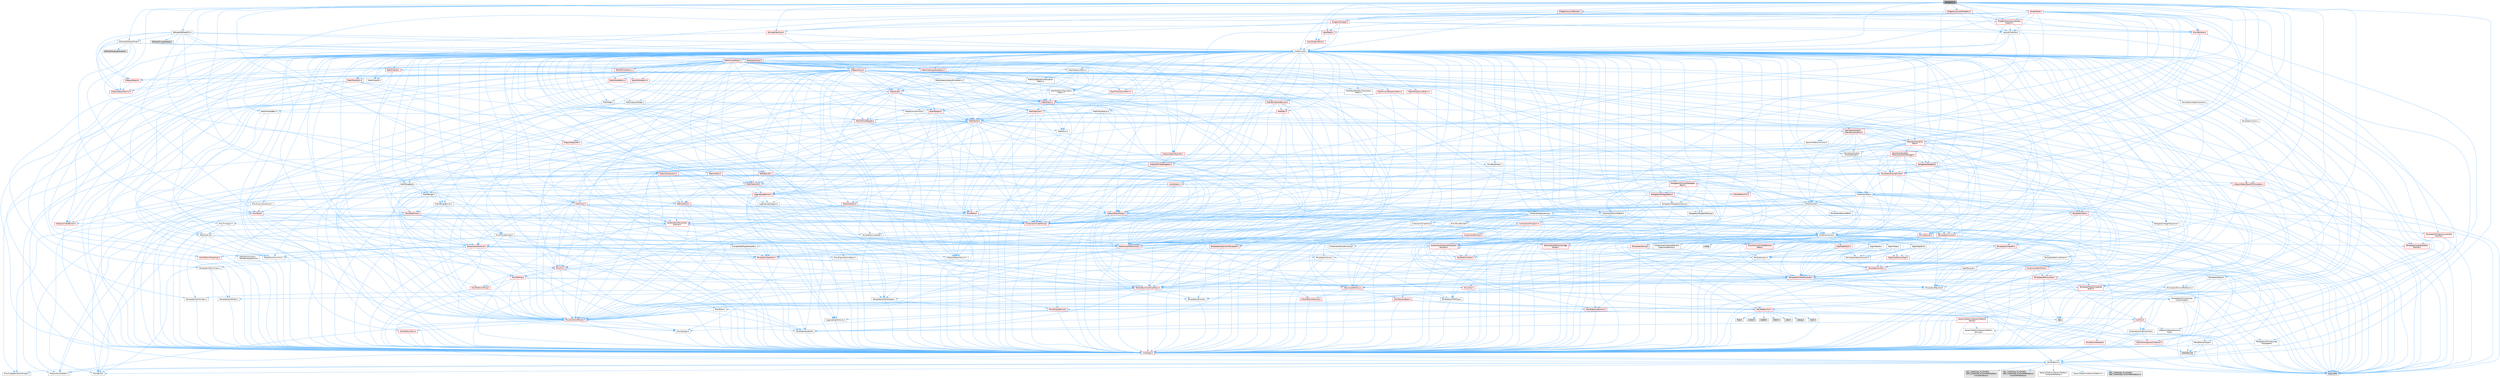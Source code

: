 digraph "SGraphPin.h"
{
 // INTERACTIVE_SVG=YES
 // LATEX_PDF_SIZE
  bgcolor="transparent";
  edge [fontname=Helvetica,fontsize=10,labelfontname=Helvetica,labelfontsize=10];
  node [fontname=Helvetica,fontsize=10,shape=box,height=0.2,width=0.4];
  Node1 [id="Node000001",label="SGraphPin.h",height=0.2,width=0.4,color="gray40", fillcolor="grey60", style="filled", fontcolor="black",tooltip=" "];
  Node1 -> Node2 [id="edge1_Node000001_Node000002",color="steelblue1",style="solid",tooltip=" "];
  Node2 [id="Node000002",label="Containers/Array.h",height=0.2,width=0.4,color="grey40", fillcolor="white", style="filled",URL="$df/dd0/Array_8h.html",tooltip=" "];
  Node2 -> Node3 [id="edge2_Node000002_Node000003",color="steelblue1",style="solid",tooltip=" "];
  Node3 [id="Node000003",label="CoreTypes.h",height=0.2,width=0.4,color="red", fillcolor="#FFF0F0", style="filled",URL="$dc/dec/CoreTypes_8h.html",tooltip=" "];
  Node3 -> Node4 [id="edge3_Node000003_Node000004",color="steelblue1",style="solid",tooltip=" "];
  Node4 [id="Node000004",label="HAL/Platform.h",height=0.2,width=0.4,color="grey40", fillcolor="white", style="filled",URL="$d9/dd0/Platform_8h.html",tooltip=" "];
  Node4 -> Node5 [id="edge4_Node000004_Node000005",color="steelblue1",style="solid",tooltip=" "];
  Node5 [id="Node000005",label="Misc/Build.h",height=0.2,width=0.4,color="grey40", fillcolor="white", style="filled",URL="$d3/dbb/Build_8h.html",tooltip=" "];
  Node4 -> Node6 [id="edge5_Node000004_Node000006",color="steelblue1",style="solid",tooltip=" "];
  Node6 [id="Node000006",label="Misc/LargeWorldCoordinates.h",height=0.2,width=0.4,color="grey40", fillcolor="white", style="filled",URL="$d2/dcb/LargeWorldCoordinates_8h.html",tooltip=" "];
  Node4 -> Node7 [id="edge6_Node000004_Node000007",color="steelblue1",style="solid",tooltip=" "];
  Node7 [id="Node000007",label="type_traits",height=0.2,width=0.4,color="grey60", fillcolor="#E0E0E0", style="filled",tooltip=" "];
  Node4 -> Node8 [id="edge7_Node000004_Node000008",color="steelblue1",style="solid",tooltip=" "];
  Node8 [id="Node000008",label="PreprocessorHelpers.h",height=0.2,width=0.4,color="grey40", fillcolor="white", style="filled",URL="$db/ddb/PreprocessorHelpers_8h.html",tooltip=" "];
  Node4 -> Node9 [id="edge8_Node000004_Node000009",color="steelblue1",style="solid",tooltip=" "];
  Node9 [id="Node000009",label="UBT_COMPILED_PLATFORM\l/UBT_COMPILED_PLATFORMPlatform\lCompilerPreSetup.h",height=0.2,width=0.4,color="grey60", fillcolor="#E0E0E0", style="filled",tooltip=" "];
  Node4 -> Node10 [id="edge9_Node000004_Node000010",color="steelblue1",style="solid",tooltip=" "];
  Node10 [id="Node000010",label="GenericPlatform/GenericPlatform\lCompilerPreSetup.h",height=0.2,width=0.4,color="grey40", fillcolor="white", style="filled",URL="$d9/dc8/GenericPlatformCompilerPreSetup_8h.html",tooltip=" "];
  Node4 -> Node11 [id="edge10_Node000004_Node000011",color="steelblue1",style="solid",tooltip=" "];
  Node11 [id="Node000011",label="GenericPlatform/GenericPlatform.h",height=0.2,width=0.4,color="grey40", fillcolor="white", style="filled",URL="$d6/d84/GenericPlatform_8h.html",tooltip=" "];
  Node4 -> Node12 [id="edge11_Node000004_Node000012",color="steelblue1",style="solid",tooltip=" "];
  Node12 [id="Node000012",label="UBT_COMPILED_PLATFORM\l/UBT_COMPILED_PLATFORMPlatform.h",height=0.2,width=0.4,color="grey60", fillcolor="#E0E0E0", style="filled",tooltip=" "];
  Node4 -> Node13 [id="edge12_Node000004_Node000013",color="steelblue1",style="solid",tooltip=" "];
  Node13 [id="Node000013",label="UBT_COMPILED_PLATFORM\l/UBT_COMPILED_PLATFORMPlatform\lCompilerSetup.h",height=0.2,width=0.4,color="grey60", fillcolor="#E0E0E0", style="filled",tooltip=" "];
  Node2 -> Node17 [id="edge13_Node000002_Node000017",color="steelblue1",style="solid",tooltip=" "];
  Node17 [id="Node000017",label="Misc/AssertionMacros.h",height=0.2,width=0.4,color="red", fillcolor="#FFF0F0", style="filled",URL="$d0/dfa/AssertionMacros_8h.html",tooltip=" "];
  Node17 -> Node3 [id="edge14_Node000017_Node000003",color="steelblue1",style="solid",tooltip=" "];
  Node17 -> Node4 [id="edge15_Node000017_Node000004",color="steelblue1",style="solid",tooltip=" "];
  Node17 -> Node18 [id="edge16_Node000017_Node000018",color="steelblue1",style="solid",tooltip=" "];
  Node18 [id="Node000018",label="HAL/PlatformMisc.h",height=0.2,width=0.4,color="red", fillcolor="#FFF0F0", style="filled",URL="$d0/df5/PlatformMisc_8h.html",tooltip=" "];
  Node18 -> Node3 [id="edge17_Node000018_Node000003",color="steelblue1",style="solid",tooltip=" "];
  Node17 -> Node8 [id="edge18_Node000017_Node000008",color="steelblue1",style="solid",tooltip=" "];
  Node17 -> Node54 [id="edge19_Node000017_Node000054",color="steelblue1",style="solid",tooltip=" "];
  Node54 [id="Node000054",label="Templates/EnableIf.h",height=0.2,width=0.4,color="grey40", fillcolor="white", style="filled",URL="$d7/d60/EnableIf_8h.html",tooltip=" "];
  Node54 -> Node3 [id="edge20_Node000054_Node000003",color="steelblue1",style="solid",tooltip=" "];
  Node17 -> Node60 [id="edge21_Node000017_Node000060",color="steelblue1",style="solid",tooltip=" "];
  Node60 [id="Node000060",label="Misc/VarArgs.h",height=0.2,width=0.4,color="grey40", fillcolor="white", style="filled",URL="$d5/d6f/VarArgs_8h.html",tooltip=" "];
  Node60 -> Node3 [id="edge22_Node000060_Node000003",color="steelblue1",style="solid",tooltip=" "];
  Node2 -> Node68 [id="edge23_Node000002_Node000068",color="steelblue1",style="solid",tooltip=" "];
  Node68 [id="Node000068",label="Misc/IntrusiveUnsetOptional\lState.h",height=0.2,width=0.4,color="red", fillcolor="#FFF0F0", style="filled",URL="$d2/d0a/IntrusiveUnsetOptionalState_8h.html",tooltip=" "];
  Node2 -> Node70 [id="edge24_Node000002_Node000070",color="steelblue1",style="solid",tooltip=" "];
  Node70 [id="Node000070",label="Misc/ReverseIterate.h",height=0.2,width=0.4,color="red", fillcolor="#FFF0F0", style="filled",URL="$db/de3/ReverseIterate_8h.html",tooltip=" "];
  Node70 -> Node4 [id="edge25_Node000070_Node000004",color="steelblue1",style="solid",tooltip=" "];
  Node2 -> Node72 [id="edge26_Node000002_Node000072",color="steelblue1",style="solid",tooltip=" "];
  Node72 [id="Node000072",label="HAL/UnrealMemory.h",height=0.2,width=0.4,color="red", fillcolor="#FFF0F0", style="filled",URL="$d9/d96/UnrealMemory_8h.html",tooltip=" "];
  Node72 -> Node3 [id="edge27_Node000072_Node000003",color="steelblue1",style="solid",tooltip=" "];
  Node72 -> Node76 [id="edge28_Node000072_Node000076",color="steelblue1",style="solid",tooltip=" "];
  Node76 [id="Node000076",label="HAL/MemoryBase.h",height=0.2,width=0.4,color="red", fillcolor="#FFF0F0", style="filled",URL="$d6/d9f/MemoryBase_8h.html",tooltip=" "];
  Node76 -> Node3 [id="edge29_Node000076_Node000003",color="steelblue1",style="solid",tooltip=" "];
  Node76 -> Node47 [id="edge30_Node000076_Node000047",color="steelblue1",style="solid",tooltip=" "];
  Node47 [id="Node000047",label="HAL/PlatformAtomics.h",height=0.2,width=0.4,color="red", fillcolor="#FFF0F0", style="filled",URL="$d3/d36/PlatformAtomics_8h.html",tooltip=" "];
  Node47 -> Node3 [id="edge31_Node000047_Node000003",color="steelblue1",style="solid",tooltip=" "];
  Node76 -> Node30 [id="edge32_Node000076_Node000030",color="steelblue1",style="solid",tooltip=" "];
  Node30 [id="Node000030",label="HAL/PlatformCrt.h",height=0.2,width=0.4,color="red", fillcolor="#FFF0F0", style="filled",URL="$d8/d75/PlatformCrt_8h.html",tooltip=" "];
  Node30 -> Node31 [id="edge33_Node000030_Node000031",color="steelblue1",style="solid",tooltip=" "];
  Node31 [id="Node000031",label="new",height=0.2,width=0.4,color="grey60", fillcolor="#E0E0E0", style="filled",tooltip=" "];
  Node30 -> Node32 [id="edge34_Node000030_Node000032",color="steelblue1",style="solid",tooltip=" "];
  Node32 [id="Node000032",label="wchar.h",height=0.2,width=0.4,color="grey60", fillcolor="#E0E0E0", style="filled",tooltip=" "];
  Node30 -> Node33 [id="edge35_Node000030_Node000033",color="steelblue1",style="solid",tooltip=" "];
  Node33 [id="Node000033",label="stddef.h",height=0.2,width=0.4,color="grey60", fillcolor="#E0E0E0", style="filled",tooltip=" "];
  Node30 -> Node34 [id="edge36_Node000030_Node000034",color="steelblue1",style="solid",tooltip=" "];
  Node34 [id="Node000034",label="stdlib.h",height=0.2,width=0.4,color="grey60", fillcolor="#E0E0E0", style="filled",tooltip=" "];
  Node30 -> Node35 [id="edge37_Node000030_Node000035",color="steelblue1",style="solid",tooltip=" "];
  Node35 [id="Node000035",label="stdio.h",height=0.2,width=0.4,color="grey60", fillcolor="#E0E0E0", style="filled",tooltip=" "];
  Node30 -> Node36 [id="edge38_Node000030_Node000036",color="steelblue1",style="solid",tooltip=" "];
  Node36 [id="Node000036",label="stdarg.h",height=0.2,width=0.4,color="grey60", fillcolor="#E0E0E0", style="filled",tooltip=" "];
  Node30 -> Node37 [id="edge39_Node000030_Node000037",color="steelblue1",style="solid",tooltip=" "];
  Node37 [id="Node000037",label="math.h",height=0.2,width=0.4,color="grey60", fillcolor="#E0E0E0", style="filled",tooltip=" "];
  Node30 -> Node38 [id="edge40_Node000030_Node000038",color="steelblue1",style="solid",tooltip=" "];
  Node38 [id="Node000038",label="float.h",height=0.2,width=0.4,color="grey60", fillcolor="#E0E0E0", style="filled",tooltip=" "];
  Node76 -> Node77 [id="edge41_Node000076_Node000077",color="steelblue1",style="solid",tooltip=" "];
  Node77 [id="Node000077",label="Misc/Exec.h",height=0.2,width=0.4,color="grey40", fillcolor="white", style="filled",URL="$de/ddb/Exec_8h.html",tooltip=" "];
  Node77 -> Node3 [id="edge42_Node000077_Node000003",color="steelblue1",style="solid",tooltip=" "];
  Node77 -> Node17 [id="edge43_Node000077_Node000017",color="steelblue1",style="solid",tooltip=" "];
  Node76 -> Node78 [id="edge44_Node000076_Node000078",color="steelblue1",style="solid",tooltip=" "];
  Node78 [id="Node000078",label="Misc/OutputDevice.h",height=0.2,width=0.4,color="red", fillcolor="#FFF0F0", style="filled",URL="$d7/d32/OutputDevice_8h.html",tooltip=" "];
  Node78 -> Node25 [id="edge45_Node000078_Node000025",color="steelblue1",style="solid",tooltip=" "];
  Node25 [id="Node000025",label="CoreFwd.h",height=0.2,width=0.4,color="red", fillcolor="#FFF0F0", style="filled",URL="$d1/d1e/CoreFwd_8h.html",tooltip=" "];
  Node25 -> Node3 [id="edge46_Node000025_Node000003",color="steelblue1",style="solid",tooltip=" "];
  Node25 -> Node26 [id="edge47_Node000025_Node000026",color="steelblue1",style="solid",tooltip=" "];
  Node26 [id="Node000026",label="Containers/ContainersFwd.h",height=0.2,width=0.4,color="grey40", fillcolor="white", style="filled",URL="$d4/d0a/ContainersFwd_8h.html",tooltip=" "];
  Node26 -> Node4 [id="edge48_Node000026_Node000004",color="steelblue1",style="solid",tooltip=" "];
  Node26 -> Node3 [id="edge49_Node000026_Node000003",color="steelblue1",style="solid",tooltip=" "];
  Node26 -> Node23 [id="edge50_Node000026_Node000023",color="steelblue1",style="solid",tooltip=" "];
  Node23 [id="Node000023",label="Traits/IsContiguousContainer.h",height=0.2,width=0.4,color="red", fillcolor="#FFF0F0", style="filled",URL="$d5/d3c/IsContiguousContainer_8h.html",tooltip=" "];
  Node23 -> Node3 [id="edge51_Node000023_Node000003",color="steelblue1",style="solid",tooltip=" "];
  Node23 -> Node22 [id="edge52_Node000023_Node000022",color="steelblue1",style="solid",tooltip=" "];
  Node22 [id="Node000022",label="initializer_list",height=0.2,width=0.4,color="grey60", fillcolor="#E0E0E0", style="filled",tooltip=" "];
  Node25 -> Node28 [id="edge53_Node000025_Node000028",color="steelblue1",style="solid",tooltip=" "];
  Node28 [id="Node000028",label="UObject/UObjectHierarchy\lFwd.h",height=0.2,width=0.4,color="grey40", fillcolor="white", style="filled",URL="$d3/d13/UObjectHierarchyFwd_8h.html",tooltip=" "];
  Node78 -> Node3 [id="edge54_Node000078_Node000003",color="steelblue1",style="solid",tooltip=" "];
  Node78 -> Node79 [id="edge55_Node000078_Node000079",color="steelblue1",style="solid",tooltip=" "];
  Node79 [id="Node000079",label="Logging/LogVerbosity.h",height=0.2,width=0.4,color="grey40", fillcolor="white", style="filled",URL="$d2/d8f/LogVerbosity_8h.html",tooltip=" "];
  Node79 -> Node3 [id="edge56_Node000079_Node000003",color="steelblue1",style="solid",tooltip=" "];
  Node78 -> Node60 [id="edge57_Node000078_Node000060",color="steelblue1",style="solid",tooltip=" "];
  Node72 -> Node89 [id="edge58_Node000072_Node000089",color="steelblue1",style="solid",tooltip=" "];
  Node89 [id="Node000089",label="HAL/PlatformMemory.h",height=0.2,width=0.4,color="red", fillcolor="#FFF0F0", style="filled",URL="$de/d68/PlatformMemory_8h.html",tooltip=" "];
  Node89 -> Node3 [id="edge59_Node000089_Node000003",color="steelblue1",style="solid",tooltip=" "];
  Node72 -> Node92 [id="edge60_Node000072_Node000092",color="steelblue1",style="solid",tooltip=" "];
  Node92 [id="Node000092",label="Templates/IsPointer.h",height=0.2,width=0.4,color="grey40", fillcolor="white", style="filled",URL="$d7/d05/IsPointer_8h.html",tooltip=" "];
  Node92 -> Node3 [id="edge61_Node000092_Node000003",color="steelblue1",style="solid",tooltip=" "];
  Node2 -> Node93 [id="edge62_Node000002_Node000093",color="steelblue1",style="solid",tooltip=" "];
  Node93 [id="Node000093",label="Templates/UnrealTypeTraits.h",height=0.2,width=0.4,color="red", fillcolor="#FFF0F0", style="filled",URL="$d2/d2d/UnrealTypeTraits_8h.html",tooltip=" "];
  Node93 -> Node3 [id="edge63_Node000093_Node000003",color="steelblue1",style="solid",tooltip=" "];
  Node93 -> Node92 [id="edge64_Node000093_Node000092",color="steelblue1",style="solid",tooltip=" "];
  Node93 -> Node17 [id="edge65_Node000093_Node000017",color="steelblue1",style="solid",tooltip=" "];
  Node93 -> Node85 [id="edge66_Node000093_Node000085",color="steelblue1",style="solid",tooltip=" "];
  Node85 [id="Node000085",label="Templates/AndOrNot.h",height=0.2,width=0.4,color="grey40", fillcolor="white", style="filled",URL="$db/d0a/AndOrNot_8h.html",tooltip=" "];
  Node85 -> Node3 [id="edge67_Node000085_Node000003",color="steelblue1",style="solid",tooltip=" "];
  Node93 -> Node54 [id="edge68_Node000093_Node000054",color="steelblue1",style="solid",tooltip=" "];
  Node93 -> Node94 [id="edge69_Node000093_Node000094",color="steelblue1",style="solid",tooltip=" "];
  Node94 [id="Node000094",label="Templates/IsArithmetic.h",height=0.2,width=0.4,color="grey40", fillcolor="white", style="filled",URL="$d2/d5d/IsArithmetic_8h.html",tooltip=" "];
  Node94 -> Node3 [id="edge70_Node000094_Node000003",color="steelblue1",style="solid",tooltip=" "];
  Node93 -> Node96 [id="edge71_Node000093_Node000096",color="steelblue1",style="solid",tooltip=" "];
  Node96 [id="Node000096",label="Templates/IsPODType.h",height=0.2,width=0.4,color="grey40", fillcolor="white", style="filled",URL="$d7/db1/IsPODType_8h.html",tooltip=" "];
  Node96 -> Node3 [id="edge72_Node000096_Node000003",color="steelblue1",style="solid",tooltip=" "];
  Node93 -> Node97 [id="edge73_Node000093_Node000097",color="steelblue1",style="solid",tooltip=" "];
  Node97 [id="Node000097",label="Templates/IsUECoreType.h",height=0.2,width=0.4,color="grey40", fillcolor="white", style="filled",URL="$d1/db8/IsUECoreType_8h.html",tooltip=" "];
  Node97 -> Node3 [id="edge74_Node000097_Node000003",color="steelblue1",style="solid",tooltip=" "];
  Node97 -> Node7 [id="edge75_Node000097_Node000007",color="steelblue1",style="solid",tooltip=" "];
  Node93 -> Node86 [id="edge76_Node000093_Node000086",color="steelblue1",style="solid",tooltip=" "];
  Node86 [id="Node000086",label="Templates/IsTriviallyCopy\lConstructible.h",height=0.2,width=0.4,color="grey40", fillcolor="white", style="filled",URL="$d3/d78/IsTriviallyCopyConstructible_8h.html",tooltip=" "];
  Node86 -> Node3 [id="edge77_Node000086_Node000003",color="steelblue1",style="solid",tooltip=" "];
  Node86 -> Node7 [id="edge78_Node000086_Node000007",color="steelblue1",style="solid",tooltip=" "];
  Node2 -> Node98 [id="edge79_Node000002_Node000098",color="steelblue1",style="solid",tooltip=" "];
  Node98 [id="Node000098",label="Templates/UnrealTemplate.h",height=0.2,width=0.4,color="red", fillcolor="#FFF0F0", style="filled",URL="$d4/d24/UnrealTemplate_8h.html",tooltip=" "];
  Node98 -> Node3 [id="edge80_Node000098_Node000003",color="steelblue1",style="solid",tooltip=" "];
  Node98 -> Node92 [id="edge81_Node000098_Node000092",color="steelblue1",style="solid",tooltip=" "];
  Node98 -> Node72 [id="edge82_Node000098_Node000072",color="steelblue1",style="solid",tooltip=" "];
  Node98 -> Node93 [id="edge83_Node000098_Node000093",color="steelblue1",style="solid",tooltip=" "];
  Node98 -> Node101 [id="edge84_Node000098_Node000101",color="steelblue1",style="solid",tooltip=" "];
  Node101 [id="Node000101",label="Templates/RemoveReference.h",height=0.2,width=0.4,color="grey40", fillcolor="white", style="filled",URL="$da/dbe/RemoveReference_8h.html",tooltip=" "];
  Node101 -> Node3 [id="edge85_Node000101_Node000003",color="steelblue1",style="solid",tooltip=" "];
  Node98 -> Node62 [id="edge86_Node000098_Node000062",color="steelblue1",style="solid",tooltip=" "];
  Node62 [id="Node000062",label="Templates/Requires.h",height=0.2,width=0.4,color="grey40", fillcolor="white", style="filled",URL="$dc/d96/Requires_8h.html",tooltip=" "];
  Node62 -> Node54 [id="edge87_Node000062_Node000054",color="steelblue1",style="solid",tooltip=" "];
  Node62 -> Node7 [id="edge88_Node000062_Node000007",color="steelblue1",style="solid",tooltip=" "];
  Node98 -> Node102 [id="edge89_Node000098_Node000102",color="steelblue1",style="solid",tooltip=" "];
  Node102 [id="Node000102",label="Templates/TypeCompatible\lBytes.h",height=0.2,width=0.4,color="red", fillcolor="#FFF0F0", style="filled",URL="$df/d0a/TypeCompatibleBytes_8h.html",tooltip=" "];
  Node102 -> Node3 [id="edge90_Node000102_Node000003",color="steelblue1",style="solid",tooltip=" "];
  Node102 -> Node31 [id="edge91_Node000102_Node000031",color="steelblue1",style="solid",tooltip=" "];
  Node102 -> Node7 [id="edge92_Node000102_Node000007",color="steelblue1",style="solid",tooltip=" "];
  Node98 -> Node23 [id="edge93_Node000098_Node000023",color="steelblue1",style="solid",tooltip=" "];
  Node98 -> Node7 [id="edge94_Node000098_Node000007",color="steelblue1",style="solid",tooltip=" "];
  Node2 -> Node104 [id="edge95_Node000002_Node000104",color="steelblue1",style="solid",tooltip=" "];
  Node104 [id="Node000104",label="Containers/AllowShrinking.h",height=0.2,width=0.4,color="grey40", fillcolor="white", style="filled",URL="$d7/d1a/AllowShrinking_8h.html",tooltip=" "];
  Node104 -> Node3 [id="edge96_Node000104_Node000003",color="steelblue1",style="solid",tooltip=" "];
  Node2 -> Node105 [id="edge97_Node000002_Node000105",color="steelblue1",style="solid",tooltip=" "];
  Node105 [id="Node000105",label="Containers/ContainerAllocation\lPolicies.h",height=0.2,width=0.4,color="red", fillcolor="#FFF0F0", style="filled",URL="$d7/dff/ContainerAllocationPolicies_8h.html",tooltip=" "];
  Node105 -> Node3 [id="edge98_Node000105_Node000003",color="steelblue1",style="solid",tooltip=" "];
  Node105 -> Node105 [id="edge99_Node000105_Node000105",color="steelblue1",style="solid",tooltip=" "];
  Node105 -> Node107 [id="edge100_Node000105_Node000107",color="steelblue1",style="solid",tooltip=" "];
  Node107 [id="Node000107",label="HAL/PlatformMath.h",height=0.2,width=0.4,color="red", fillcolor="#FFF0F0", style="filled",URL="$dc/d53/PlatformMath_8h.html",tooltip=" "];
  Node107 -> Node3 [id="edge101_Node000107_Node000003",color="steelblue1",style="solid",tooltip=" "];
  Node105 -> Node72 [id="edge102_Node000105_Node000072",color="steelblue1",style="solid",tooltip=" "];
  Node105 -> Node40 [id="edge103_Node000105_Node000040",color="steelblue1",style="solid",tooltip=" "];
  Node40 [id="Node000040",label="Math/NumericLimits.h",height=0.2,width=0.4,color="grey40", fillcolor="white", style="filled",URL="$df/d1b/NumericLimits_8h.html",tooltip=" "];
  Node40 -> Node3 [id="edge104_Node000040_Node000003",color="steelblue1",style="solid",tooltip=" "];
  Node105 -> Node17 [id="edge105_Node000105_Node000017",color="steelblue1",style="solid",tooltip=" "];
  Node105 -> Node116 [id="edge106_Node000105_Node000116",color="steelblue1",style="solid",tooltip=" "];
  Node116 [id="Node000116",label="Templates/MemoryOps.h",height=0.2,width=0.4,color="red", fillcolor="#FFF0F0", style="filled",URL="$db/dea/MemoryOps_8h.html",tooltip=" "];
  Node116 -> Node3 [id="edge107_Node000116_Node000003",color="steelblue1",style="solid",tooltip=" "];
  Node116 -> Node72 [id="edge108_Node000116_Node000072",color="steelblue1",style="solid",tooltip=" "];
  Node116 -> Node87 [id="edge109_Node000116_Node000087",color="steelblue1",style="solid",tooltip=" "];
  Node87 [id="Node000087",label="Templates/IsTriviallyCopy\lAssignable.h",height=0.2,width=0.4,color="grey40", fillcolor="white", style="filled",URL="$d2/df2/IsTriviallyCopyAssignable_8h.html",tooltip=" "];
  Node87 -> Node3 [id="edge110_Node000087_Node000003",color="steelblue1",style="solid",tooltip=" "];
  Node87 -> Node7 [id="edge111_Node000087_Node000007",color="steelblue1",style="solid",tooltip=" "];
  Node116 -> Node86 [id="edge112_Node000116_Node000086",color="steelblue1",style="solid",tooltip=" "];
  Node116 -> Node62 [id="edge113_Node000116_Node000062",color="steelblue1",style="solid",tooltip=" "];
  Node116 -> Node93 [id="edge114_Node000116_Node000093",color="steelblue1",style="solid",tooltip=" "];
  Node116 -> Node31 [id="edge115_Node000116_Node000031",color="steelblue1",style="solid",tooltip=" "];
  Node116 -> Node7 [id="edge116_Node000116_Node000007",color="steelblue1",style="solid",tooltip=" "];
  Node105 -> Node102 [id="edge117_Node000105_Node000102",color="steelblue1",style="solid",tooltip=" "];
  Node105 -> Node7 [id="edge118_Node000105_Node000007",color="steelblue1",style="solid",tooltip=" "];
  Node2 -> Node117 [id="edge119_Node000002_Node000117",color="steelblue1",style="solid",tooltip=" "];
  Node117 [id="Node000117",label="Containers/ContainerElement\lTypeCompatibility.h",height=0.2,width=0.4,color="grey40", fillcolor="white", style="filled",URL="$df/ddf/ContainerElementTypeCompatibility_8h.html",tooltip=" "];
  Node117 -> Node3 [id="edge120_Node000117_Node000003",color="steelblue1",style="solid",tooltip=" "];
  Node117 -> Node93 [id="edge121_Node000117_Node000093",color="steelblue1",style="solid",tooltip=" "];
  Node2 -> Node118 [id="edge122_Node000002_Node000118",color="steelblue1",style="solid",tooltip=" "];
  Node118 [id="Node000118",label="Serialization/Archive.h",height=0.2,width=0.4,color="red", fillcolor="#FFF0F0", style="filled",URL="$d7/d3b/Archive_8h.html",tooltip=" "];
  Node118 -> Node25 [id="edge123_Node000118_Node000025",color="steelblue1",style="solid",tooltip=" "];
  Node118 -> Node3 [id="edge124_Node000118_Node000003",color="steelblue1",style="solid",tooltip=" "];
  Node118 -> Node119 [id="edge125_Node000118_Node000119",color="steelblue1",style="solid",tooltip=" "];
  Node119 [id="Node000119",label="HAL/PlatformProperties.h",height=0.2,width=0.4,color="red", fillcolor="#FFF0F0", style="filled",URL="$d9/db0/PlatformProperties_8h.html",tooltip=" "];
  Node119 -> Node3 [id="edge126_Node000119_Node000003",color="steelblue1",style="solid",tooltip=" "];
  Node118 -> Node122 [id="edge127_Node000118_Node000122",color="steelblue1",style="solid",tooltip=" "];
  Node122 [id="Node000122",label="Internationalization\l/TextNamespaceFwd.h",height=0.2,width=0.4,color="grey40", fillcolor="white", style="filled",URL="$d8/d97/TextNamespaceFwd_8h.html",tooltip=" "];
  Node122 -> Node3 [id="edge128_Node000122_Node000003",color="steelblue1",style="solid",tooltip=" "];
  Node118 -> Node17 [id="edge129_Node000118_Node000017",color="steelblue1",style="solid",tooltip=" "];
  Node118 -> Node5 [id="edge130_Node000118_Node000005",color="steelblue1",style="solid",tooltip=" "];
  Node118 -> Node123 [id="edge131_Node000118_Node000123",color="steelblue1",style="solid",tooltip=" "];
  Node123 [id="Node000123",label="Misc/EngineVersionBase.h",height=0.2,width=0.4,color="grey40", fillcolor="white", style="filled",URL="$d5/d2b/EngineVersionBase_8h.html",tooltip=" "];
  Node123 -> Node3 [id="edge132_Node000123_Node000003",color="steelblue1",style="solid",tooltip=" "];
  Node118 -> Node60 [id="edge133_Node000118_Node000060",color="steelblue1",style="solid",tooltip=" "];
  Node118 -> Node54 [id="edge134_Node000118_Node000054",color="steelblue1",style="solid",tooltip=" "];
  Node118 -> Node126 [id="edge135_Node000118_Node000126",color="steelblue1",style="solid",tooltip=" "];
  Node126 [id="Node000126",label="Templates/IsEnumClass.h",height=0.2,width=0.4,color="grey40", fillcolor="white", style="filled",URL="$d7/d15/IsEnumClass_8h.html",tooltip=" "];
  Node126 -> Node3 [id="edge136_Node000126_Node000003",color="steelblue1",style="solid",tooltip=" "];
  Node126 -> Node85 [id="edge137_Node000126_Node000085",color="steelblue1",style="solid",tooltip=" "];
  Node118 -> Node98 [id="edge138_Node000118_Node000098",color="steelblue1",style="solid",tooltip=" "];
  Node118 -> Node127 [id="edge139_Node000118_Node000127",color="steelblue1",style="solid",tooltip=" "];
  Node127 [id="Node000127",label="UObject/ObjectVersion.h",height=0.2,width=0.4,color="grey40", fillcolor="white", style="filled",URL="$da/d63/ObjectVersion_8h.html",tooltip=" "];
  Node127 -> Node3 [id="edge140_Node000127_Node000003",color="steelblue1",style="solid",tooltip=" "];
  Node2 -> Node128 [id="edge141_Node000002_Node000128",color="steelblue1",style="solid",tooltip=" "];
  Node128 [id="Node000128",label="Serialization/MemoryImage\lWriter.h",height=0.2,width=0.4,color="red", fillcolor="#FFF0F0", style="filled",URL="$d0/d08/MemoryImageWriter_8h.html",tooltip=" "];
  Node128 -> Node3 [id="edge142_Node000128_Node000003",color="steelblue1",style="solid",tooltip=" "];
  Node2 -> Node142 [id="edge143_Node000002_Node000142",color="steelblue1",style="solid",tooltip=" "];
  Node142 [id="Node000142",label="Algo/Heapify.h",height=0.2,width=0.4,color="grey40", fillcolor="white", style="filled",URL="$d0/d2a/Heapify_8h.html",tooltip=" "];
  Node142 -> Node143 [id="edge144_Node000142_Node000143",color="steelblue1",style="solid",tooltip=" "];
  Node143 [id="Node000143",label="Algo/Impl/BinaryHeap.h",height=0.2,width=0.4,color="red", fillcolor="#FFF0F0", style="filled",URL="$d7/da3/Algo_2Impl_2BinaryHeap_8h.html",tooltip=" "];
  Node143 -> Node144 [id="edge145_Node000143_Node000144",color="steelblue1",style="solid",tooltip=" "];
  Node144 [id="Node000144",label="Templates/Invoke.h",height=0.2,width=0.4,color="red", fillcolor="#FFF0F0", style="filled",URL="$d7/deb/Invoke_8h.html",tooltip=" "];
  Node144 -> Node3 [id="edge146_Node000144_Node000003",color="steelblue1",style="solid",tooltip=" "];
  Node144 -> Node98 [id="edge147_Node000144_Node000098",color="steelblue1",style="solid",tooltip=" "];
  Node144 -> Node7 [id="edge148_Node000144_Node000007",color="steelblue1",style="solid",tooltip=" "];
  Node143 -> Node7 [id="edge149_Node000143_Node000007",color="steelblue1",style="solid",tooltip=" "];
  Node142 -> Node148 [id="edge150_Node000142_Node000148",color="steelblue1",style="solid",tooltip=" "];
  Node148 [id="Node000148",label="Templates/IdentityFunctor.h",height=0.2,width=0.4,color="grey40", fillcolor="white", style="filled",URL="$d7/d2e/IdentityFunctor_8h.html",tooltip=" "];
  Node148 -> Node4 [id="edge151_Node000148_Node000004",color="steelblue1",style="solid",tooltip=" "];
  Node142 -> Node144 [id="edge152_Node000142_Node000144",color="steelblue1",style="solid",tooltip=" "];
  Node142 -> Node149 [id="edge153_Node000142_Node000149",color="steelblue1",style="solid",tooltip=" "];
  Node149 [id="Node000149",label="Templates/Less.h",height=0.2,width=0.4,color="grey40", fillcolor="white", style="filled",URL="$de/dc8/Less_8h.html",tooltip=" "];
  Node149 -> Node3 [id="edge154_Node000149_Node000003",color="steelblue1",style="solid",tooltip=" "];
  Node149 -> Node98 [id="edge155_Node000149_Node000098",color="steelblue1",style="solid",tooltip=" "];
  Node142 -> Node98 [id="edge156_Node000142_Node000098",color="steelblue1",style="solid",tooltip=" "];
  Node2 -> Node150 [id="edge157_Node000002_Node000150",color="steelblue1",style="solid",tooltip=" "];
  Node150 [id="Node000150",label="Algo/HeapSort.h",height=0.2,width=0.4,color="grey40", fillcolor="white", style="filled",URL="$d3/d92/HeapSort_8h.html",tooltip=" "];
  Node150 -> Node143 [id="edge158_Node000150_Node000143",color="steelblue1",style="solid",tooltip=" "];
  Node150 -> Node148 [id="edge159_Node000150_Node000148",color="steelblue1",style="solid",tooltip=" "];
  Node150 -> Node149 [id="edge160_Node000150_Node000149",color="steelblue1",style="solid",tooltip=" "];
  Node150 -> Node98 [id="edge161_Node000150_Node000098",color="steelblue1",style="solid",tooltip=" "];
  Node2 -> Node151 [id="edge162_Node000002_Node000151",color="steelblue1",style="solid",tooltip=" "];
  Node151 [id="Node000151",label="Algo/IsHeap.h",height=0.2,width=0.4,color="grey40", fillcolor="white", style="filled",URL="$de/d32/IsHeap_8h.html",tooltip=" "];
  Node151 -> Node143 [id="edge163_Node000151_Node000143",color="steelblue1",style="solid",tooltip=" "];
  Node151 -> Node148 [id="edge164_Node000151_Node000148",color="steelblue1",style="solid",tooltip=" "];
  Node151 -> Node144 [id="edge165_Node000151_Node000144",color="steelblue1",style="solid",tooltip=" "];
  Node151 -> Node149 [id="edge166_Node000151_Node000149",color="steelblue1",style="solid",tooltip=" "];
  Node151 -> Node98 [id="edge167_Node000151_Node000098",color="steelblue1",style="solid",tooltip=" "];
  Node2 -> Node143 [id="edge168_Node000002_Node000143",color="steelblue1",style="solid",tooltip=" "];
  Node2 -> Node152 [id="edge169_Node000002_Node000152",color="steelblue1",style="solid",tooltip=" "];
  Node152 [id="Node000152",label="Algo/StableSort.h",height=0.2,width=0.4,color="red", fillcolor="#FFF0F0", style="filled",URL="$d7/d3c/StableSort_8h.html",tooltip=" "];
  Node152 -> Node148 [id="edge170_Node000152_Node000148",color="steelblue1",style="solid",tooltip=" "];
  Node152 -> Node144 [id="edge171_Node000152_Node000144",color="steelblue1",style="solid",tooltip=" "];
  Node152 -> Node149 [id="edge172_Node000152_Node000149",color="steelblue1",style="solid",tooltip=" "];
  Node152 -> Node98 [id="edge173_Node000152_Node000098",color="steelblue1",style="solid",tooltip=" "];
  Node2 -> Node155 [id="edge174_Node000002_Node000155",color="steelblue1",style="solid",tooltip=" "];
  Node155 [id="Node000155",label="Concepts/GetTypeHashable.h",height=0.2,width=0.4,color="grey40", fillcolor="white", style="filled",URL="$d3/da2/GetTypeHashable_8h.html",tooltip=" "];
  Node155 -> Node3 [id="edge175_Node000155_Node000003",color="steelblue1",style="solid",tooltip=" "];
  Node155 -> Node133 [id="edge176_Node000155_Node000133",color="steelblue1",style="solid",tooltip=" "];
  Node133 [id="Node000133",label="Templates/TypeHash.h",height=0.2,width=0.4,color="red", fillcolor="#FFF0F0", style="filled",URL="$d1/d62/TypeHash_8h.html",tooltip=" "];
  Node133 -> Node3 [id="edge177_Node000133_Node000003",color="steelblue1",style="solid",tooltip=" "];
  Node133 -> Node62 [id="edge178_Node000133_Node000062",color="steelblue1",style="solid",tooltip=" "];
  Node133 -> Node134 [id="edge179_Node000133_Node000134",color="steelblue1",style="solid",tooltip=" "];
  Node134 [id="Node000134",label="Misc/Crc.h",height=0.2,width=0.4,color="red", fillcolor="#FFF0F0", style="filled",URL="$d4/dd2/Crc_8h.html",tooltip=" "];
  Node134 -> Node3 [id="edge180_Node000134_Node000003",color="steelblue1",style="solid",tooltip=" "];
  Node134 -> Node74 [id="edge181_Node000134_Node000074",color="steelblue1",style="solid",tooltip=" "];
  Node74 [id="Node000074",label="HAL/PlatformString.h",height=0.2,width=0.4,color="red", fillcolor="#FFF0F0", style="filled",URL="$db/db5/PlatformString_8h.html",tooltip=" "];
  Node74 -> Node3 [id="edge182_Node000074_Node000003",color="steelblue1",style="solid",tooltip=" "];
  Node134 -> Node17 [id="edge183_Node000134_Node000017",color="steelblue1",style="solid",tooltip=" "];
  Node134 -> Node135 [id="edge184_Node000134_Node000135",color="steelblue1",style="solid",tooltip=" "];
  Node135 [id="Node000135",label="Misc/CString.h",height=0.2,width=0.4,color="red", fillcolor="#FFF0F0", style="filled",URL="$d2/d49/CString_8h.html",tooltip=" "];
  Node135 -> Node3 [id="edge185_Node000135_Node000003",color="steelblue1",style="solid",tooltip=" "];
  Node135 -> Node30 [id="edge186_Node000135_Node000030",color="steelblue1",style="solid",tooltip=" "];
  Node135 -> Node74 [id="edge187_Node000135_Node000074",color="steelblue1",style="solid",tooltip=" "];
  Node135 -> Node17 [id="edge188_Node000135_Node000017",color="steelblue1",style="solid",tooltip=" "];
  Node135 -> Node136 [id="edge189_Node000135_Node000136",color="steelblue1",style="solid",tooltip=" "];
  Node136 [id="Node000136",label="Misc/Char.h",height=0.2,width=0.4,color="red", fillcolor="#FFF0F0", style="filled",URL="$d0/d58/Char_8h.html",tooltip=" "];
  Node136 -> Node3 [id="edge190_Node000136_Node000003",color="steelblue1",style="solid",tooltip=" "];
  Node136 -> Node7 [id="edge191_Node000136_Node000007",color="steelblue1",style="solid",tooltip=" "];
  Node135 -> Node60 [id="edge192_Node000135_Node000060",color="steelblue1",style="solid",tooltip=" "];
  Node134 -> Node136 [id="edge193_Node000134_Node000136",color="steelblue1",style="solid",tooltip=" "];
  Node134 -> Node93 [id="edge194_Node000134_Node000093",color="steelblue1",style="solid",tooltip=" "];
  Node133 -> Node7 [id="edge195_Node000133_Node000007",color="steelblue1",style="solid",tooltip=" "];
  Node2 -> Node148 [id="edge196_Node000002_Node000148",color="steelblue1",style="solid",tooltip=" "];
  Node2 -> Node144 [id="edge197_Node000002_Node000144",color="steelblue1",style="solid",tooltip=" "];
  Node2 -> Node149 [id="edge198_Node000002_Node000149",color="steelblue1",style="solid",tooltip=" "];
  Node2 -> Node156 [id="edge199_Node000002_Node000156",color="steelblue1",style="solid",tooltip=" "];
  Node156 [id="Node000156",label="Templates/LosesQualifiers\lFromTo.h",height=0.2,width=0.4,color="red", fillcolor="#FFF0F0", style="filled",URL="$d2/db3/LosesQualifiersFromTo_8h.html",tooltip=" "];
  Node156 -> Node7 [id="edge200_Node000156_Node000007",color="steelblue1",style="solid",tooltip=" "];
  Node2 -> Node62 [id="edge201_Node000002_Node000062",color="steelblue1",style="solid",tooltip=" "];
  Node2 -> Node157 [id="edge202_Node000002_Node000157",color="steelblue1",style="solid",tooltip=" "];
  Node157 [id="Node000157",label="Templates/Sorting.h",height=0.2,width=0.4,color="red", fillcolor="#FFF0F0", style="filled",URL="$d3/d9e/Sorting_8h.html",tooltip=" "];
  Node157 -> Node3 [id="edge203_Node000157_Node000003",color="steelblue1",style="solid",tooltip=" "];
  Node157 -> Node107 [id="edge204_Node000157_Node000107",color="steelblue1",style="solid",tooltip=" "];
  Node157 -> Node149 [id="edge205_Node000157_Node000149",color="steelblue1",style="solid",tooltip=" "];
  Node2 -> Node161 [id="edge206_Node000002_Node000161",color="steelblue1",style="solid",tooltip=" "];
  Node161 [id="Node000161",label="Templates/AlignmentTemplates.h",height=0.2,width=0.4,color="red", fillcolor="#FFF0F0", style="filled",URL="$dd/d32/AlignmentTemplates_8h.html",tooltip=" "];
  Node161 -> Node3 [id="edge207_Node000161_Node000003",color="steelblue1",style="solid",tooltip=" "];
  Node161 -> Node92 [id="edge208_Node000161_Node000092",color="steelblue1",style="solid",tooltip=" "];
  Node2 -> Node21 [id="edge209_Node000002_Node000021",color="steelblue1",style="solid",tooltip=" "];
  Node21 [id="Node000021",label="Traits/ElementType.h",height=0.2,width=0.4,color="grey40", fillcolor="white", style="filled",URL="$d5/d4f/ElementType_8h.html",tooltip=" "];
  Node21 -> Node4 [id="edge210_Node000021_Node000004",color="steelblue1",style="solid",tooltip=" "];
  Node21 -> Node22 [id="edge211_Node000021_Node000022",color="steelblue1",style="solid",tooltip=" "];
  Node21 -> Node7 [id="edge212_Node000021_Node000007",color="steelblue1",style="solid",tooltip=" "];
  Node2 -> Node113 [id="edge213_Node000002_Node000113",color="steelblue1",style="solid",tooltip=" "];
  Node113 [id="Node000113",label="limits",height=0.2,width=0.4,color="grey60", fillcolor="#E0E0E0", style="filled",tooltip=" "];
  Node2 -> Node7 [id="edge214_Node000002_Node000007",color="steelblue1",style="solid",tooltip=" "];
  Node1 -> Node162 [id="edge215_Node000001_Node000162",color="steelblue1",style="solid",tooltip=" "];
  Node162 [id="Node000162",label="Containers/Set.h",height=0.2,width=0.4,color="grey40", fillcolor="white", style="filled",URL="$d4/d45/Set_8h.html",tooltip=" "];
  Node162 -> Node105 [id="edge216_Node000162_Node000105",color="steelblue1",style="solid",tooltip=" "];
  Node162 -> Node117 [id="edge217_Node000162_Node000117",color="steelblue1",style="solid",tooltip=" "];
  Node162 -> Node163 [id="edge218_Node000162_Node000163",color="steelblue1",style="solid",tooltip=" "];
  Node163 [id="Node000163",label="Containers/SetUtilities.h",height=0.2,width=0.4,color="red", fillcolor="#FFF0F0", style="filled",URL="$dc/de5/SetUtilities_8h.html",tooltip=" "];
  Node163 -> Node3 [id="edge219_Node000163_Node000003",color="steelblue1",style="solid",tooltip=" "];
  Node163 -> Node116 [id="edge220_Node000163_Node000116",color="steelblue1",style="solid",tooltip=" "];
  Node163 -> Node93 [id="edge221_Node000163_Node000093",color="steelblue1",style="solid",tooltip=" "];
  Node162 -> Node164 [id="edge222_Node000162_Node000164",color="steelblue1",style="solid",tooltip=" "];
  Node164 [id="Node000164",label="Containers/SparseArray.h",height=0.2,width=0.4,color="grey40", fillcolor="white", style="filled",URL="$d5/dbf/SparseArray_8h.html",tooltip=" "];
  Node164 -> Node3 [id="edge223_Node000164_Node000003",color="steelblue1",style="solid",tooltip=" "];
  Node164 -> Node17 [id="edge224_Node000164_Node000017",color="steelblue1",style="solid",tooltip=" "];
  Node164 -> Node72 [id="edge225_Node000164_Node000072",color="steelblue1",style="solid",tooltip=" "];
  Node164 -> Node93 [id="edge226_Node000164_Node000093",color="steelblue1",style="solid",tooltip=" "];
  Node164 -> Node98 [id="edge227_Node000164_Node000098",color="steelblue1",style="solid",tooltip=" "];
  Node164 -> Node105 [id="edge228_Node000164_Node000105",color="steelblue1",style="solid",tooltip=" "];
  Node164 -> Node149 [id="edge229_Node000164_Node000149",color="steelblue1",style="solid",tooltip=" "];
  Node164 -> Node2 [id="edge230_Node000164_Node000002",color="steelblue1",style="solid",tooltip=" "];
  Node164 -> Node160 [id="edge231_Node000164_Node000160",color="steelblue1",style="solid",tooltip=" "];
  Node160 [id="Node000160",label="Math/UnrealMathUtility.h",height=0.2,width=0.4,color="red", fillcolor="#FFF0F0", style="filled",URL="$db/db8/UnrealMathUtility_8h.html",tooltip=" "];
  Node160 -> Node3 [id="edge232_Node000160_Node000003",color="steelblue1",style="solid",tooltip=" "];
  Node160 -> Node17 [id="edge233_Node000160_Node000017",color="steelblue1",style="solid",tooltip=" "];
  Node160 -> Node107 [id="edge234_Node000160_Node000107",color="steelblue1",style="solid",tooltip=" "];
  Node160 -> Node62 [id="edge235_Node000160_Node000062",color="steelblue1",style="solid",tooltip=" "];
  Node164 -> Node165 [id="edge236_Node000164_Node000165",color="steelblue1",style="solid",tooltip=" "];
  Node165 [id="Node000165",label="Containers/ScriptArray.h",height=0.2,width=0.4,color="grey40", fillcolor="white", style="filled",URL="$dc/daf/ScriptArray_8h.html",tooltip=" "];
  Node165 -> Node3 [id="edge237_Node000165_Node000003",color="steelblue1",style="solid",tooltip=" "];
  Node165 -> Node17 [id="edge238_Node000165_Node000017",color="steelblue1",style="solid",tooltip=" "];
  Node165 -> Node72 [id="edge239_Node000165_Node000072",color="steelblue1",style="solid",tooltip=" "];
  Node165 -> Node104 [id="edge240_Node000165_Node000104",color="steelblue1",style="solid",tooltip=" "];
  Node165 -> Node105 [id="edge241_Node000165_Node000105",color="steelblue1",style="solid",tooltip=" "];
  Node165 -> Node2 [id="edge242_Node000165_Node000002",color="steelblue1",style="solid",tooltip=" "];
  Node165 -> Node22 [id="edge243_Node000165_Node000022",color="steelblue1",style="solid",tooltip=" "];
  Node164 -> Node166 [id="edge244_Node000164_Node000166",color="steelblue1",style="solid",tooltip=" "];
  Node166 [id="Node000166",label="Containers/BitArray.h",height=0.2,width=0.4,color="red", fillcolor="#FFF0F0", style="filled",URL="$d1/de4/BitArray_8h.html",tooltip=" "];
  Node166 -> Node105 [id="edge245_Node000166_Node000105",color="steelblue1",style="solid",tooltip=" "];
  Node166 -> Node3 [id="edge246_Node000166_Node000003",color="steelblue1",style="solid",tooltip=" "];
  Node166 -> Node47 [id="edge247_Node000166_Node000047",color="steelblue1",style="solid",tooltip=" "];
  Node166 -> Node72 [id="edge248_Node000166_Node000072",color="steelblue1",style="solid",tooltip=" "];
  Node166 -> Node160 [id="edge249_Node000166_Node000160",color="steelblue1",style="solid",tooltip=" "];
  Node166 -> Node17 [id="edge250_Node000166_Node000017",color="steelblue1",style="solid",tooltip=" "];
  Node166 -> Node118 [id="edge251_Node000166_Node000118",color="steelblue1",style="solid",tooltip=" "];
  Node166 -> Node128 [id="edge252_Node000166_Node000128",color="steelblue1",style="solid",tooltip=" "];
  Node166 -> Node54 [id="edge253_Node000166_Node000054",color="steelblue1",style="solid",tooltip=" "];
  Node166 -> Node144 [id="edge254_Node000166_Node000144",color="steelblue1",style="solid",tooltip=" "];
  Node166 -> Node98 [id="edge255_Node000166_Node000098",color="steelblue1",style="solid",tooltip=" "];
  Node166 -> Node93 [id="edge256_Node000166_Node000093",color="steelblue1",style="solid",tooltip=" "];
  Node164 -> Node167 [id="edge257_Node000164_Node000167",color="steelblue1",style="solid",tooltip=" "];
  Node167 [id="Node000167",label="Serialization/Structured\lArchive.h",height=0.2,width=0.4,color="red", fillcolor="#FFF0F0", style="filled",URL="$d9/d1e/StructuredArchive_8h.html",tooltip=" "];
  Node167 -> Node2 [id="edge258_Node000167_Node000002",color="steelblue1",style="solid",tooltip=" "];
  Node167 -> Node105 [id="edge259_Node000167_Node000105",color="steelblue1",style="solid",tooltip=" "];
  Node167 -> Node3 [id="edge260_Node000167_Node000003",color="steelblue1",style="solid",tooltip=" "];
  Node167 -> Node5 [id="edge261_Node000167_Node000005",color="steelblue1",style="solid",tooltip=" "];
  Node167 -> Node118 [id="edge262_Node000167_Node000118",color="steelblue1",style="solid",tooltip=" "];
  Node167 -> Node178 [id="edge263_Node000167_Node000178",color="steelblue1",style="solid",tooltip=" "];
  Node178 [id="Node000178",label="Templates/UniqueObj.h",height=0.2,width=0.4,color="grey40", fillcolor="white", style="filled",URL="$da/d95/UniqueObj_8h.html",tooltip=" "];
  Node178 -> Node3 [id="edge264_Node000178_Node000003",color="steelblue1",style="solid",tooltip=" "];
  Node178 -> Node179 [id="edge265_Node000178_Node000179",color="steelblue1",style="solid",tooltip=" "];
  Node179 [id="Node000179",label="Templates/UniquePtr.h",height=0.2,width=0.4,color="red", fillcolor="#FFF0F0", style="filled",URL="$de/d1a/UniquePtr_8h.html",tooltip=" "];
  Node179 -> Node3 [id="edge266_Node000179_Node000003",color="steelblue1",style="solid",tooltip=" "];
  Node179 -> Node98 [id="edge267_Node000179_Node000098",color="steelblue1",style="solid",tooltip=" "];
  Node179 -> Node180 [id="edge268_Node000179_Node000180",color="steelblue1",style="solid",tooltip=" "];
  Node180 [id="Node000180",label="Templates/IsArray.h",height=0.2,width=0.4,color="grey40", fillcolor="white", style="filled",URL="$d8/d8d/IsArray_8h.html",tooltip=" "];
  Node180 -> Node3 [id="edge269_Node000180_Node000003",color="steelblue1",style="solid",tooltip=" "];
  Node179 -> Node181 [id="edge270_Node000179_Node000181",color="steelblue1",style="solid",tooltip=" "];
  Node181 [id="Node000181",label="Templates/RemoveExtent.h",height=0.2,width=0.4,color="grey40", fillcolor="white", style="filled",URL="$dc/de9/RemoveExtent_8h.html",tooltip=" "];
  Node181 -> Node3 [id="edge271_Node000181_Node000003",color="steelblue1",style="solid",tooltip=" "];
  Node179 -> Node62 [id="edge272_Node000179_Node000062",color="steelblue1",style="solid",tooltip=" "];
  Node179 -> Node7 [id="edge273_Node000179_Node000007",color="steelblue1",style="solid",tooltip=" "];
  Node164 -> Node128 [id="edge274_Node000164_Node000128",color="steelblue1",style="solid",tooltip=" "];
  Node164 -> Node183 [id="edge275_Node000164_Node000183",color="steelblue1",style="solid",tooltip=" "];
  Node183 [id="Node000183",label="Containers/UnrealString.h",height=0.2,width=0.4,color="red", fillcolor="#FFF0F0", style="filled",URL="$d5/dba/UnrealString_8h.html",tooltip=" "];
  Node164 -> Node68 [id="edge276_Node000164_Node000068",color="steelblue1",style="solid",tooltip=" "];
  Node162 -> Node26 [id="edge277_Node000162_Node000026",color="steelblue1",style="solid",tooltip=" "];
  Node162 -> Node160 [id="edge278_Node000162_Node000160",color="steelblue1",style="solid",tooltip=" "];
  Node162 -> Node17 [id="edge279_Node000162_Node000017",color="steelblue1",style="solid",tooltip=" "];
  Node162 -> Node187 [id="edge280_Node000162_Node000187",color="steelblue1",style="solid",tooltip=" "];
  Node187 [id="Node000187",label="Misc/StructBuilder.h",height=0.2,width=0.4,color="grey40", fillcolor="white", style="filled",URL="$d9/db3/StructBuilder_8h.html",tooltip=" "];
  Node187 -> Node3 [id="edge281_Node000187_Node000003",color="steelblue1",style="solid",tooltip=" "];
  Node187 -> Node160 [id="edge282_Node000187_Node000160",color="steelblue1",style="solid",tooltip=" "];
  Node187 -> Node161 [id="edge283_Node000187_Node000161",color="steelblue1",style="solid",tooltip=" "];
  Node162 -> Node128 [id="edge284_Node000162_Node000128",color="steelblue1",style="solid",tooltip=" "];
  Node162 -> Node167 [id="edge285_Node000162_Node000167",color="steelblue1",style="solid",tooltip=" "];
  Node162 -> Node188 [id="edge286_Node000162_Node000188",color="steelblue1",style="solid",tooltip=" "];
  Node188 [id="Node000188",label="Templates/Function.h",height=0.2,width=0.4,color="red", fillcolor="#FFF0F0", style="filled",URL="$df/df5/Function_8h.html",tooltip=" "];
  Node188 -> Node3 [id="edge287_Node000188_Node000003",color="steelblue1",style="solid",tooltip=" "];
  Node188 -> Node17 [id="edge288_Node000188_Node000017",color="steelblue1",style="solid",tooltip=" "];
  Node188 -> Node68 [id="edge289_Node000188_Node000068",color="steelblue1",style="solid",tooltip=" "];
  Node188 -> Node72 [id="edge290_Node000188_Node000072",color="steelblue1",style="solid",tooltip=" "];
  Node188 -> Node93 [id="edge291_Node000188_Node000093",color="steelblue1",style="solid",tooltip=" "];
  Node188 -> Node144 [id="edge292_Node000188_Node000144",color="steelblue1",style="solid",tooltip=" "];
  Node188 -> Node98 [id="edge293_Node000188_Node000098",color="steelblue1",style="solid",tooltip=" "];
  Node188 -> Node62 [id="edge294_Node000188_Node000062",color="steelblue1",style="solid",tooltip=" "];
  Node188 -> Node160 [id="edge295_Node000188_Node000160",color="steelblue1",style="solid",tooltip=" "];
  Node188 -> Node31 [id="edge296_Node000188_Node000031",color="steelblue1",style="solid",tooltip=" "];
  Node188 -> Node7 [id="edge297_Node000188_Node000007",color="steelblue1",style="solid",tooltip=" "];
  Node162 -> Node190 [id="edge298_Node000162_Node000190",color="steelblue1",style="solid",tooltip=" "];
  Node190 [id="Node000190",label="Templates/RetainedRef.h",height=0.2,width=0.4,color="grey40", fillcolor="white", style="filled",URL="$d1/dac/RetainedRef_8h.html",tooltip=" "];
  Node162 -> Node157 [id="edge299_Node000162_Node000157",color="steelblue1",style="solid",tooltip=" "];
  Node162 -> Node133 [id="edge300_Node000162_Node000133",color="steelblue1",style="solid",tooltip=" "];
  Node162 -> Node98 [id="edge301_Node000162_Node000098",color="steelblue1",style="solid",tooltip=" "];
  Node162 -> Node22 [id="edge302_Node000162_Node000022",color="steelblue1",style="solid",tooltip=" "];
  Node162 -> Node7 [id="edge303_Node000162_Node000007",color="steelblue1",style="solid",tooltip=" "];
  Node1 -> Node191 [id="edge304_Node000001_Node000191",color="steelblue1",style="solid",tooltip=" "];
  Node191 [id="Node000191",label="CoreMinimal.h",height=0.2,width=0.4,color="grey40", fillcolor="white", style="filled",URL="$d7/d67/CoreMinimal_8h.html",tooltip=" "];
  Node191 -> Node3 [id="edge305_Node000191_Node000003",color="steelblue1",style="solid",tooltip=" "];
  Node191 -> Node25 [id="edge306_Node000191_Node000025",color="steelblue1",style="solid",tooltip=" "];
  Node191 -> Node28 [id="edge307_Node000191_Node000028",color="steelblue1",style="solid",tooltip=" "];
  Node191 -> Node26 [id="edge308_Node000191_Node000026",color="steelblue1",style="solid",tooltip=" "];
  Node191 -> Node60 [id="edge309_Node000191_Node000060",color="steelblue1",style="solid",tooltip=" "];
  Node191 -> Node79 [id="edge310_Node000191_Node000079",color="steelblue1",style="solid",tooltip=" "];
  Node191 -> Node78 [id="edge311_Node000191_Node000078",color="steelblue1",style="solid",tooltip=" "];
  Node191 -> Node30 [id="edge312_Node000191_Node000030",color="steelblue1",style="solid",tooltip=" "];
  Node191 -> Node18 [id="edge313_Node000191_Node000018",color="steelblue1",style="solid",tooltip=" "];
  Node191 -> Node17 [id="edge314_Node000191_Node000017",color="steelblue1",style="solid",tooltip=" "];
  Node191 -> Node92 [id="edge315_Node000191_Node000092",color="steelblue1",style="solid",tooltip=" "];
  Node191 -> Node89 [id="edge316_Node000191_Node000089",color="steelblue1",style="solid",tooltip=" "];
  Node191 -> Node47 [id="edge317_Node000191_Node000047",color="steelblue1",style="solid",tooltip=" "];
  Node191 -> Node77 [id="edge318_Node000191_Node000077",color="steelblue1",style="solid",tooltip=" "];
  Node191 -> Node76 [id="edge319_Node000191_Node000076",color="steelblue1",style="solid",tooltip=" "];
  Node191 -> Node72 [id="edge320_Node000191_Node000072",color="steelblue1",style="solid",tooltip=" "];
  Node191 -> Node94 [id="edge321_Node000191_Node000094",color="steelblue1",style="solid",tooltip=" "];
  Node191 -> Node85 [id="edge322_Node000191_Node000085",color="steelblue1",style="solid",tooltip=" "];
  Node191 -> Node96 [id="edge323_Node000191_Node000096",color="steelblue1",style="solid",tooltip=" "];
  Node191 -> Node97 [id="edge324_Node000191_Node000097",color="steelblue1",style="solid",tooltip=" "];
  Node191 -> Node86 [id="edge325_Node000191_Node000086",color="steelblue1",style="solid",tooltip=" "];
  Node191 -> Node93 [id="edge326_Node000191_Node000093",color="steelblue1",style="solid",tooltip=" "];
  Node191 -> Node54 [id="edge327_Node000191_Node000054",color="steelblue1",style="solid",tooltip=" "];
  Node191 -> Node101 [id="edge328_Node000191_Node000101",color="steelblue1",style="solid",tooltip=" "];
  Node191 -> Node192 [id="edge329_Node000191_Node000192",color="steelblue1",style="solid",tooltip=" "];
  Node192 [id="Node000192",label="Templates/IntegralConstant.h",height=0.2,width=0.4,color="grey40", fillcolor="white", style="filled",URL="$db/d1b/IntegralConstant_8h.html",tooltip=" "];
  Node192 -> Node3 [id="edge330_Node000192_Node000003",color="steelblue1",style="solid",tooltip=" "];
  Node191 -> Node193 [id="edge331_Node000191_Node000193",color="steelblue1",style="solid",tooltip=" "];
  Node193 [id="Node000193",label="Templates/IsClass.h",height=0.2,width=0.4,color="grey40", fillcolor="white", style="filled",URL="$db/dcb/IsClass_8h.html",tooltip=" "];
  Node193 -> Node3 [id="edge332_Node000193_Node000003",color="steelblue1",style="solid",tooltip=" "];
  Node191 -> Node102 [id="edge333_Node000191_Node000102",color="steelblue1",style="solid",tooltip=" "];
  Node191 -> Node23 [id="edge334_Node000191_Node000023",color="steelblue1",style="solid",tooltip=" "];
  Node191 -> Node98 [id="edge335_Node000191_Node000098",color="steelblue1",style="solid",tooltip=" "];
  Node191 -> Node40 [id="edge336_Node000191_Node000040",color="steelblue1",style="solid",tooltip=" "];
  Node191 -> Node107 [id="edge337_Node000191_Node000107",color="steelblue1",style="solid",tooltip=" "];
  Node191 -> Node87 [id="edge338_Node000191_Node000087",color="steelblue1",style="solid",tooltip=" "];
  Node191 -> Node116 [id="edge339_Node000191_Node000116",color="steelblue1",style="solid",tooltip=" "];
  Node191 -> Node105 [id="edge340_Node000191_Node000105",color="steelblue1",style="solid",tooltip=" "];
  Node191 -> Node126 [id="edge341_Node000191_Node000126",color="steelblue1",style="solid",tooltip=" "];
  Node191 -> Node119 [id="edge342_Node000191_Node000119",color="steelblue1",style="solid",tooltip=" "];
  Node191 -> Node123 [id="edge343_Node000191_Node000123",color="steelblue1",style="solid",tooltip=" "];
  Node191 -> Node122 [id="edge344_Node000191_Node000122",color="steelblue1",style="solid",tooltip=" "];
  Node191 -> Node118 [id="edge345_Node000191_Node000118",color="steelblue1",style="solid",tooltip=" "];
  Node191 -> Node149 [id="edge346_Node000191_Node000149",color="steelblue1",style="solid",tooltip=" "];
  Node191 -> Node157 [id="edge347_Node000191_Node000157",color="steelblue1",style="solid",tooltip=" "];
  Node191 -> Node136 [id="edge348_Node000191_Node000136",color="steelblue1",style="solid",tooltip=" "];
  Node191 -> Node194 [id="edge349_Node000191_Node000194",color="steelblue1",style="solid",tooltip=" "];
  Node194 [id="Node000194",label="GenericPlatform/GenericPlatform\lStricmp.h",height=0.2,width=0.4,color="grey40", fillcolor="white", style="filled",URL="$d2/d86/GenericPlatformStricmp_8h.html",tooltip=" "];
  Node194 -> Node3 [id="edge350_Node000194_Node000003",color="steelblue1",style="solid",tooltip=" "];
  Node191 -> Node195 [id="edge351_Node000191_Node000195",color="steelblue1",style="solid",tooltip=" "];
  Node195 [id="Node000195",label="GenericPlatform/GenericPlatform\lString.h",height=0.2,width=0.4,color="red", fillcolor="#FFF0F0", style="filled",URL="$dd/d20/GenericPlatformString_8h.html",tooltip=" "];
  Node195 -> Node3 [id="edge352_Node000195_Node000003",color="steelblue1",style="solid",tooltip=" "];
  Node195 -> Node194 [id="edge353_Node000195_Node000194",color="steelblue1",style="solid",tooltip=" "];
  Node195 -> Node54 [id="edge354_Node000195_Node000054",color="steelblue1",style="solid",tooltip=" "];
  Node195 -> Node7 [id="edge355_Node000195_Node000007",color="steelblue1",style="solid",tooltip=" "];
  Node191 -> Node74 [id="edge356_Node000191_Node000074",color="steelblue1",style="solid",tooltip=" "];
  Node191 -> Node135 [id="edge357_Node000191_Node000135",color="steelblue1",style="solid",tooltip=" "];
  Node191 -> Node134 [id="edge358_Node000191_Node000134",color="steelblue1",style="solid",tooltip=" "];
  Node191 -> Node160 [id="edge359_Node000191_Node000160",color="steelblue1",style="solid",tooltip=" "];
  Node191 -> Node183 [id="edge360_Node000191_Node000183",color="steelblue1",style="solid",tooltip=" "];
  Node191 -> Node2 [id="edge361_Node000191_Node000002",color="steelblue1",style="solid",tooltip=" "];
  Node191 -> Node198 [id="edge362_Node000191_Node000198",color="steelblue1",style="solid",tooltip=" "];
  Node198 [id="Node000198",label="Misc/FrameNumber.h",height=0.2,width=0.4,color="grey40", fillcolor="white", style="filled",URL="$dd/dbd/FrameNumber_8h.html",tooltip=" "];
  Node198 -> Node3 [id="edge363_Node000198_Node000003",color="steelblue1",style="solid",tooltip=" "];
  Node198 -> Node40 [id="edge364_Node000198_Node000040",color="steelblue1",style="solid",tooltip=" "];
  Node198 -> Node160 [id="edge365_Node000198_Node000160",color="steelblue1",style="solid",tooltip=" "];
  Node198 -> Node54 [id="edge366_Node000198_Node000054",color="steelblue1",style="solid",tooltip=" "];
  Node198 -> Node93 [id="edge367_Node000198_Node000093",color="steelblue1",style="solid",tooltip=" "];
  Node191 -> Node199 [id="edge368_Node000191_Node000199",color="steelblue1",style="solid",tooltip=" "];
  Node199 [id="Node000199",label="Misc/Timespan.h",height=0.2,width=0.4,color="grey40", fillcolor="white", style="filled",URL="$da/dd9/Timespan_8h.html",tooltip=" "];
  Node199 -> Node3 [id="edge369_Node000199_Node000003",color="steelblue1",style="solid",tooltip=" "];
  Node199 -> Node200 [id="edge370_Node000199_Node000200",color="steelblue1",style="solid",tooltip=" "];
  Node200 [id="Node000200",label="Math/Interval.h",height=0.2,width=0.4,color="grey40", fillcolor="white", style="filled",URL="$d1/d55/Interval_8h.html",tooltip=" "];
  Node200 -> Node3 [id="edge371_Node000200_Node000003",color="steelblue1",style="solid",tooltip=" "];
  Node200 -> Node94 [id="edge372_Node000200_Node000094",color="steelblue1",style="solid",tooltip=" "];
  Node200 -> Node93 [id="edge373_Node000200_Node000093",color="steelblue1",style="solid",tooltip=" "];
  Node200 -> Node40 [id="edge374_Node000200_Node000040",color="steelblue1",style="solid",tooltip=" "];
  Node200 -> Node160 [id="edge375_Node000200_Node000160",color="steelblue1",style="solid",tooltip=" "];
  Node199 -> Node160 [id="edge376_Node000199_Node000160",color="steelblue1",style="solid",tooltip=" "];
  Node199 -> Node17 [id="edge377_Node000199_Node000017",color="steelblue1",style="solid",tooltip=" "];
  Node191 -> Node201 [id="edge378_Node000191_Node000201",color="steelblue1",style="solid",tooltip=" "];
  Node201 [id="Node000201",label="Containers/StringConv.h",height=0.2,width=0.4,color="red", fillcolor="#FFF0F0", style="filled",URL="$d3/ddf/StringConv_8h.html",tooltip=" "];
  Node201 -> Node3 [id="edge379_Node000201_Node000003",color="steelblue1",style="solid",tooltip=" "];
  Node201 -> Node17 [id="edge380_Node000201_Node000017",color="steelblue1",style="solid",tooltip=" "];
  Node201 -> Node105 [id="edge381_Node000201_Node000105",color="steelblue1",style="solid",tooltip=" "];
  Node201 -> Node2 [id="edge382_Node000201_Node000002",color="steelblue1",style="solid",tooltip=" "];
  Node201 -> Node135 [id="edge383_Node000201_Node000135",color="steelblue1",style="solid",tooltip=" "];
  Node201 -> Node180 [id="edge384_Node000201_Node000180",color="steelblue1",style="solid",tooltip=" "];
  Node201 -> Node98 [id="edge385_Node000201_Node000098",color="steelblue1",style="solid",tooltip=" "];
  Node201 -> Node93 [id="edge386_Node000201_Node000093",color="steelblue1",style="solid",tooltip=" "];
  Node201 -> Node21 [id="edge387_Node000201_Node000021",color="steelblue1",style="solid",tooltip=" "];
  Node201 -> Node23 [id="edge388_Node000201_Node000023",color="steelblue1",style="solid",tooltip=" "];
  Node201 -> Node7 [id="edge389_Node000201_Node000007",color="steelblue1",style="solid",tooltip=" "];
  Node191 -> Node202 [id="edge390_Node000191_Node000202",color="steelblue1",style="solid",tooltip=" "];
  Node202 [id="Node000202",label="UObject/UnrealNames.h",height=0.2,width=0.4,color="red", fillcolor="#FFF0F0", style="filled",URL="$d8/db1/UnrealNames_8h.html",tooltip=" "];
  Node202 -> Node3 [id="edge391_Node000202_Node000003",color="steelblue1",style="solid",tooltip=" "];
  Node191 -> Node204 [id="edge392_Node000191_Node000204",color="steelblue1",style="solid",tooltip=" "];
  Node204 [id="Node000204",label="UObject/NameTypes.h",height=0.2,width=0.4,color="red", fillcolor="#FFF0F0", style="filled",URL="$d6/d35/NameTypes_8h.html",tooltip=" "];
  Node204 -> Node3 [id="edge393_Node000204_Node000003",color="steelblue1",style="solid",tooltip=" "];
  Node204 -> Node17 [id="edge394_Node000204_Node000017",color="steelblue1",style="solid",tooltip=" "];
  Node204 -> Node72 [id="edge395_Node000204_Node000072",color="steelblue1",style="solid",tooltip=" "];
  Node204 -> Node93 [id="edge396_Node000204_Node000093",color="steelblue1",style="solid",tooltip=" "];
  Node204 -> Node98 [id="edge397_Node000204_Node000098",color="steelblue1",style="solid",tooltip=" "];
  Node204 -> Node183 [id="edge398_Node000204_Node000183",color="steelblue1",style="solid",tooltip=" "];
  Node204 -> Node201 [id="edge399_Node000204_Node000201",color="steelblue1",style="solid",tooltip=" "];
  Node204 -> Node202 [id="edge400_Node000204_Node000202",color="steelblue1",style="solid",tooltip=" "];
  Node204 -> Node68 [id="edge401_Node000204_Node000068",color="steelblue1",style="solid",tooltip=" "];
  Node191 -> Node212 [id="edge402_Node000191_Node000212",color="steelblue1",style="solid",tooltip=" "];
  Node212 [id="Node000212",label="Misc/Parse.h",height=0.2,width=0.4,color="red", fillcolor="#FFF0F0", style="filled",URL="$dc/d71/Parse_8h.html",tooltip=" "];
  Node212 -> Node183 [id="edge403_Node000212_Node000183",color="steelblue1",style="solid",tooltip=" "];
  Node212 -> Node3 [id="edge404_Node000212_Node000003",color="steelblue1",style="solid",tooltip=" "];
  Node212 -> Node30 [id="edge405_Node000212_Node000030",color="steelblue1",style="solid",tooltip=" "];
  Node212 -> Node5 [id="edge406_Node000212_Node000005",color="steelblue1",style="solid",tooltip=" "];
  Node212 -> Node188 [id="edge407_Node000212_Node000188",color="steelblue1",style="solid",tooltip=" "];
  Node191 -> Node161 [id="edge408_Node000191_Node000161",color="steelblue1",style="solid",tooltip=" "];
  Node191 -> Node187 [id="edge409_Node000191_Node000187",color="steelblue1",style="solid",tooltip=" "];
  Node191 -> Node109 [id="edge410_Node000191_Node000109",color="steelblue1",style="solid",tooltip=" "];
  Node109 [id="Node000109",label="Templates/Decay.h",height=0.2,width=0.4,color="grey40", fillcolor="white", style="filled",URL="$dd/d0f/Decay_8h.html",tooltip=" "];
  Node109 -> Node3 [id="edge411_Node000109_Node000003",color="steelblue1",style="solid",tooltip=" "];
  Node109 -> Node101 [id="edge412_Node000109_Node000101",color="steelblue1",style="solid",tooltip=" "];
  Node109 -> Node7 [id="edge413_Node000109_Node000007",color="steelblue1",style="solid",tooltip=" "];
  Node191 -> Node213 [id="edge414_Node000191_Node000213",color="steelblue1",style="solid",tooltip=" "];
  Node213 [id="Node000213",label="Templates/PointerIsConvertible\lFromTo.h",height=0.2,width=0.4,color="red", fillcolor="#FFF0F0", style="filled",URL="$d6/d65/PointerIsConvertibleFromTo_8h.html",tooltip=" "];
  Node213 -> Node3 [id="edge415_Node000213_Node000003",color="steelblue1",style="solid",tooltip=" "];
  Node213 -> Node156 [id="edge416_Node000213_Node000156",color="steelblue1",style="solid",tooltip=" "];
  Node213 -> Node7 [id="edge417_Node000213_Node000007",color="steelblue1",style="solid",tooltip=" "];
  Node191 -> Node144 [id="edge418_Node000191_Node000144",color="steelblue1",style="solid",tooltip=" "];
  Node191 -> Node188 [id="edge419_Node000191_Node000188",color="steelblue1",style="solid",tooltip=" "];
  Node191 -> Node133 [id="edge420_Node000191_Node000133",color="steelblue1",style="solid",tooltip=" "];
  Node191 -> Node165 [id="edge421_Node000191_Node000165",color="steelblue1",style="solid",tooltip=" "];
  Node191 -> Node166 [id="edge422_Node000191_Node000166",color="steelblue1",style="solid",tooltip=" "];
  Node191 -> Node164 [id="edge423_Node000191_Node000164",color="steelblue1",style="solid",tooltip=" "];
  Node191 -> Node162 [id="edge424_Node000191_Node000162",color="steelblue1",style="solid",tooltip=" "];
  Node191 -> Node214 [id="edge425_Node000191_Node000214",color="steelblue1",style="solid",tooltip=" "];
  Node214 [id="Node000214",label="Algo/Reverse.h",height=0.2,width=0.4,color="grey40", fillcolor="white", style="filled",URL="$d5/d93/Reverse_8h.html",tooltip=" "];
  Node214 -> Node3 [id="edge426_Node000214_Node000003",color="steelblue1",style="solid",tooltip=" "];
  Node214 -> Node98 [id="edge427_Node000214_Node000098",color="steelblue1",style="solid",tooltip=" "];
  Node191 -> Node215 [id="edge428_Node000191_Node000215",color="steelblue1",style="solid",tooltip=" "];
  Node215 [id="Node000215",label="Containers/Map.h",height=0.2,width=0.4,color="grey40", fillcolor="white", style="filled",URL="$df/d79/Map_8h.html",tooltip=" "];
  Node215 -> Node3 [id="edge429_Node000215_Node000003",color="steelblue1",style="solid",tooltip=" "];
  Node215 -> Node214 [id="edge430_Node000215_Node000214",color="steelblue1",style="solid",tooltip=" "];
  Node215 -> Node117 [id="edge431_Node000215_Node000117",color="steelblue1",style="solid",tooltip=" "];
  Node215 -> Node162 [id="edge432_Node000215_Node000162",color="steelblue1",style="solid",tooltip=" "];
  Node215 -> Node183 [id="edge433_Node000215_Node000183",color="steelblue1",style="solid",tooltip=" "];
  Node215 -> Node17 [id="edge434_Node000215_Node000017",color="steelblue1",style="solid",tooltip=" "];
  Node215 -> Node187 [id="edge435_Node000215_Node000187",color="steelblue1",style="solid",tooltip=" "];
  Node215 -> Node188 [id="edge436_Node000215_Node000188",color="steelblue1",style="solid",tooltip=" "];
  Node215 -> Node157 [id="edge437_Node000215_Node000157",color="steelblue1",style="solid",tooltip=" "];
  Node215 -> Node216 [id="edge438_Node000215_Node000216",color="steelblue1",style="solid",tooltip=" "];
  Node216 [id="Node000216",label="Templates/Tuple.h",height=0.2,width=0.4,color="red", fillcolor="#FFF0F0", style="filled",URL="$d2/d4f/Tuple_8h.html",tooltip=" "];
  Node216 -> Node3 [id="edge439_Node000216_Node000003",color="steelblue1",style="solid",tooltip=" "];
  Node216 -> Node98 [id="edge440_Node000216_Node000098",color="steelblue1",style="solid",tooltip=" "];
  Node216 -> Node217 [id="edge441_Node000216_Node000217",color="steelblue1",style="solid",tooltip=" "];
  Node217 [id="Node000217",label="Delegates/IntegerSequence.h",height=0.2,width=0.4,color="grey40", fillcolor="white", style="filled",URL="$d2/dcc/IntegerSequence_8h.html",tooltip=" "];
  Node217 -> Node3 [id="edge442_Node000217_Node000003",color="steelblue1",style="solid",tooltip=" "];
  Node216 -> Node144 [id="edge443_Node000216_Node000144",color="steelblue1",style="solid",tooltip=" "];
  Node216 -> Node167 [id="edge444_Node000216_Node000167",color="steelblue1",style="solid",tooltip=" "];
  Node216 -> Node62 [id="edge445_Node000216_Node000062",color="steelblue1",style="solid",tooltip=" "];
  Node216 -> Node133 [id="edge446_Node000216_Node000133",color="steelblue1",style="solid",tooltip=" "];
  Node216 -> Node7 [id="edge447_Node000216_Node000007",color="steelblue1",style="solid",tooltip=" "];
  Node215 -> Node98 [id="edge448_Node000215_Node000098",color="steelblue1",style="solid",tooltip=" "];
  Node215 -> Node93 [id="edge449_Node000215_Node000093",color="steelblue1",style="solid",tooltip=" "];
  Node215 -> Node7 [id="edge450_Node000215_Node000007",color="steelblue1",style="solid",tooltip=" "];
  Node191 -> Node219 [id="edge451_Node000191_Node000219",color="steelblue1",style="solid",tooltip=" "];
  Node219 [id="Node000219",label="Math/IntPoint.h",height=0.2,width=0.4,color="red", fillcolor="#FFF0F0", style="filled",URL="$d3/df7/IntPoint_8h.html",tooltip=" "];
  Node219 -> Node3 [id="edge452_Node000219_Node000003",color="steelblue1",style="solid",tooltip=" "];
  Node219 -> Node17 [id="edge453_Node000219_Node000017",color="steelblue1",style="solid",tooltip=" "];
  Node219 -> Node212 [id="edge454_Node000219_Node000212",color="steelblue1",style="solid",tooltip=" "];
  Node219 -> Node160 [id="edge455_Node000219_Node000160",color="steelblue1",style="solid",tooltip=" "];
  Node219 -> Node183 [id="edge456_Node000219_Node000183",color="steelblue1",style="solid",tooltip=" "];
  Node219 -> Node167 [id="edge457_Node000219_Node000167",color="steelblue1",style="solid",tooltip=" "];
  Node219 -> Node133 [id="edge458_Node000219_Node000133",color="steelblue1",style="solid",tooltip=" "];
  Node191 -> Node221 [id="edge459_Node000191_Node000221",color="steelblue1",style="solid",tooltip=" "];
  Node221 [id="Node000221",label="Math/IntVector.h",height=0.2,width=0.4,color="red", fillcolor="#FFF0F0", style="filled",URL="$d7/d44/IntVector_8h.html",tooltip=" "];
  Node221 -> Node3 [id="edge460_Node000221_Node000003",color="steelblue1",style="solid",tooltip=" "];
  Node221 -> Node134 [id="edge461_Node000221_Node000134",color="steelblue1",style="solid",tooltip=" "];
  Node221 -> Node212 [id="edge462_Node000221_Node000212",color="steelblue1",style="solid",tooltip=" "];
  Node221 -> Node160 [id="edge463_Node000221_Node000160",color="steelblue1",style="solid",tooltip=" "];
  Node221 -> Node183 [id="edge464_Node000221_Node000183",color="steelblue1",style="solid",tooltip=" "];
  Node221 -> Node167 [id="edge465_Node000221_Node000167",color="steelblue1",style="solid",tooltip=" "];
  Node191 -> Node222 [id="edge466_Node000191_Node000222",color="steelblue1",style="solid",tooltip=" "];
  Node222 [id="Node000222",label="Logging/LogCategory.h",height=0.2,width=0.4,color="grey40", fillcolor="white", style="filled",URL="$d9/d36/LogCategory_8h.html",tooltip=" "];
  Node222 -> Node3 [id="edge467_Node000222_Node000003",color="steelblue1",style="solid",tooltip=" "];
  Node222 -> Node79 [id="edge468_Node000222_Node000079",color="steelblue1",style="solid",tooltip=" "];
  Node222 -> Node204 [id="edge469_Node000222_Node000204",color="steelblue1",style="solid",tooltip=" "];
  Node191 -> Node223 [id="edge470_Node000191_Node000223",color="steelblue1",style="solid",tooltip=" "];
  Node223 [id="Node000223",label="Logging/LogMacros.h",height=0.2,width=0.4,color="red", fillcolor="#FFF0F0", style="filled",URL="$d0/d16/LogMacros_8h.html",tooltip=" "];
  Node223 -> Node183 [id="edge471_Node000223_Node000183",color="steelblue1",style="solid",tooltip=" "];
  Node223 -> Node3 [id="edge472_Node000223_Node000003",color="steelblue1",style="solid",tooltip=" "];
  Node223 -> Node8 [id="edge473_Node000223_Node000008",color="steelblue1",style="solid",tooltip=" "];
  Node223 -> Node222 [id="edge474_Node000223_Node000222",color="steelblue1",style="solid",tooltip=" "];
  Node223 -> Node79 [id="edge475_Node000223_Node000079",color="steelblue1",style="solid",tooltip=" "];
  Node223 -> Node17 [id="edge476_Node000223_Node000017",color="steelblue1",style="solid",tooltip=" "];
  Node223 -> Node5 [id="edge477_Node000223_Node000005",color="steelblue1",style="solid",tooltip=" "];
  Node223 -> Node60 [id="edge478_Node000223_Node000060",color="steelblue1",style="solid",tooltip=" "];
  Node223 -> Node54 [id="edge479_Node000223_Node000054",color="steelblue1",style="solid",tooltip=" "];
  Node223 -> Node7 [id="edge480_Node000223_Node000007",color="steelblue1",style="solid",tooltip=" "];
  Node191 -> Node226 [id="edge481_Node000191_Node000226",color="steelblue1",style="solid",tooltip=" "];
  Node226 [id="Node000226",label="Math/Vector2D.h",height=0.2,width=0.4,color="red", fillcolor="#FFF0F0", style="filled",URL="$d3/db0/Vector2D_8h.html",tooltip=" "];
  Node226 -> Node3 [id="edge482_Node000226_Node000003",color="steelblue1",style="solid",tooltip=" "];
  Node226 -> Node17 [id="edge483_Node000226_Node000017",color="steelblue1",style="solid",tooltip=" "];
  Node226 -> Node134 [id="edge484_Node000226_Node000134",color="steelblue1",style="solid",tooltip=" "];
  Node226 -> Node160 [id="edge485_Node000226_Node000160",color="steelblue1",style="solid",tooltip=" "];
  Node226 -> Node183 [id="edge486_Node000226_Node000183",color="steelblue1",style="solid",tooltip=" "];
  Node226 -> Node212 [id="edge487_Node000226_Node000212",color="steelblue1",style="solid",tooltip=" "];
  Node226 -> Node219 [id="edge488_Node000226_Node000219",color="steelblue1",style="solid",tooltip=" "];
  Node226 -> Node223 [id="edge489_Node000226_Node000223",color="steelblue1",style="solid",tooltip=" "];
  Node226 -> Node7 [id="edge490_Node000226_Node000007",color="steelblue1",style="solid",tooltip=" "];
  Node191 -> Node230 [id="edge491_Node000191_Node000230",color="steelblue1",style="solid",tooltip=" "];
  Node230 [id="Node000230",label="Math/IntRect.h",height=0.2,width=0.4,color="red", fillcolor="#FFF0F0", style="filled",URL="$d7/d53/IntRect_8h.html",tooltip=" "];
  Node230 -> Node3 [id="edge492_Node000230_Node000003",color="steelblue1",style="solid",tooltip=" "];
  Node230 -> Node160 [id="edge493_Node000230_Node000160",color="steelblue1",style="solid",tooltip=" "];
  Node230 -> Node183 [id="edge494_Node000230_Node000183",color="steelblue1",style="solid",tooltip=" "];
  Node230 -> Node219 [id="edge495_Node000230_Node000219",color="steelblue1",style="solid",tooltip=" "];
  Node230 -> Node226 [id="edge496_Node000230_Node000226",color="steelblue1",style="solid",tooltip=" "];
  Node191 -> Node231 [id="edge497_Node000191_Node000231",color="steelblue1",style="solid",tooltip=" "];
  Node231 [id="Node000231",label="Misc/ByteSwap.h",height=0.2,width=0.4,color="grey40", fillcolor="white", style="filled",URL="$dc/dd7/ByteSwap_8h.html",tooltip=" "];
  Node231 -> Node3 [id="edge498_Node000231_Node000003",color="steelblue1",style="solid",tooltip=" "];
  Node231 -> Node30 [id="edge499_Node000231_Node000030",color="steelblue1",style="solid",tooltip=" "];
  Node191 -> Node132 [id="edge500_Node000191_Node000132",color="steelblue1",style="solid",tooltip=" "];
  Node132 [id="Node000132",label="Containers/EnumAsByte.h",height=0.2,width=0.4,color="grey40", fillcolor="white", style="filled",URL="$d6/d9a/EnumAsByte_8h.html",tooltip=" "];
  Node132 -> Node3 [id="edge501_Node000132_Node000003",color="steelblue1",style="solid",tooltip=" "];
  Node132 -> Node96 [id="edge502_Node000132_Node000096",color="steelblue1",style="solid",tooltip=" "];
  Node132 -> Node133 [id="edge503_Node000132_Node000133",color="steelblue1",style="solid",tooltip=" "];
  Node191 -> Node232 [id="edge504_Node000191_Node000232",color="steelblue1",style="solid",tooltip=" "];
  Node232 [id="Node000232",label="HAL/PlatformTLS.h",height=0.2,width=0.4,color="red", fillcolor="#FFF0F0", style="filled",URL="$d0/def/PlatformTLS_8h.html",tooltip=" "];
  Node232 -> Node3 [id="edge505_Node000232_Node000003",color="steelblue1",style="solid",tooltip=" "];
  Node191 -> Node235 [id="edge506_Node000191_Node000235",color="steelblue1",style="solid",tooltip=" "];
  Node235 [id="Node000235",label="CoreGlobals.h",height=0.2,width=0.4,color="red", fillcolor="#FFF0F0", style="filled",URL="$d5/d8c/CoreGlobals_8h.html",tooltip=" "];
  Node235 -> Node183 [id="edge507_Node000235_Node000183",color="steelblue1",style="solid",tooltip=" "];
  Node235 -> Node3 [id="edge508_Node000235_Node000003",color="steelblue1",style="solid",tooltip=" "];
  Node235 -> Node232 [id="edge509_Node000235_Node000232",color="steelblue1",style="solid",tooltip=" "];
  Node235 -> Node223 [id="edge510_Node000235_Node000223",color="steelblue1",style="solid",tooltip=" "];
  Node235 -> Node5 [id="edge511_Node000235_Node000005",color="steelblue1",style="solid",tooltip=" "];
  Node235 -> Node78 [id="edge512_Node000235_Node000078",color="steelblue1",style="solid",tooltip=" "];
  Node235 -> Node204 [id="edge513_Node000235_Node000204",color="steelblue1",style="solid",tooltip=" "];
  Node191 -> Node236 [id="edge514_Node000191_Node000236",color="steelblue1",style="solid",tooltip=" "];
  Node236 [id="Node000236",label="Templates/SharedPointer.h",height=0.2,width=0.4,color="red", fillcolor="#FFF0F0", style="filled",URL="$d2/d17/SharedPointer_8h.html",tooltip=" "];
  Node236 -> Node3 [id="edge515_Node000236_Node000003",color="steelblue1",style="solid",tooltip=" "];
  Node236 -> Node68 [id="edge516_Node000236_Node000068",color="steelblue1",style="solid",tooltip=" "];
  Node236 -> Node213 [id="edge517_Node000236_Node000213",color="steelblue1",style="solid",tooltip=" "];
  Node236 -> Node17 [id="edge518_Node000236_Node000017",color="steelblue1",style="solid",tooltip=" "];
  Node236 -> Node72 [id="edge519_Node000236_Node000072",color="steelblue1",style="solid",tooltip=" "];
  Node236 -> Node2 [id="edge520_Node000236_Node000002",color="steelblue1",style="solid",tooltip=" "];
  Node236 -> Node215 [id="edge521_Node000236_Node000215",color="steelblue1",style="solid",tooltip=" "];
  Node236 -> Node235 [id="edge522_Node000236_Node000235",color="steelblue1",style="solid",tooltip=" "];
  Node191 -> Node241 [id="edge523_Node000191_Node000241",color="steelblue1",style="solid",tooltip=" "];
  Node241 [id="Node000241",label="Internationalization\l/CulturePointer.h",height=0.2,width=0.4,color="grey40", fillcolor="white", style="filled",URL="$d6/dbe/CulturePointer_8h.html",tooltip=" "];
  Node241 -> Node3 [id="edge524_Node000241_Node000003",color="steelblue1",style="solid",tooltip=" "];
  Node241 -> Node236 [id="edge525_Node000241_Node000236",color="steelblue1",style="solid",tooltip=" "];
  Node191 -> Node242 [id="edge526_Node000191_Node000242",color="steelblue1",style="solid",tooltip=" "];
  Node242 [id="Node000242",label="UObject/WeakObjectPtrTemplates.h",height=0.2,width=0.4,color="red", fillcolor="#FFF0F0", style="filled",URL="$d8/d3b/WeakObjectPtrTemplates_8h.html",tooltip=" "];
  Node242 -> Node3 [id="edge527_Node000242_Node000003",color="steelblue1",style="solid",tooltip=" "];
  Node242 -> Node156 [id="edge528_Node000242_Node000156",color="steelblue1",style="solid",tooltip=" "];
  Node242 -> Node62 [id="edge529_Node000242_Node000062",color="steelblue1",style="solid",tooltip=" "];
  Node242 -> Node215 [id="edge530_Node000242_Node000215",color="steelblue1",style="solid",tooltip=" "];
  Node242 -> Node7 [id="edge531_Node000242_Node000007",color="steelblue1",style="solid",tooltip=" "];
  Node191 -> Node245 [id="edge532_Node000191_Node000245",color="steelblue1",style="solid",tooltip=" "];
  Node245 [id="Node000245",label="Delegates/DelegateSettings.h",height=0.2,width=0.4,color="grey40", fillcolor="white", style="filled",URL="$d0/d97/DelegateSettings_8h.html",tooltip=" "];
  Node245 -> Node3 [id="edge533_Node000245_Node000003",color="steelblue1",style="solid",tooltip=" "];
  Node191 -> Node246 [id="edge534_Node000191_Node000246",color="steelblue1",style="solid",tooltip=" "];
  Node246 [id="Node000246",label="Delegates/IDelegateInstance.h",height=0.2,width=0.4,color="grey40", fillcolor="white", style="filled",URL="$d2/d10/IDelegateInstance_8h.html",tooltip=" "];
  Node246 -> Node3 [id="edge535_Node000246_Node000003",color="steelblue1",style="solid",tooltip=" "];
  Node246 -> Node133 [id="edge536_Node000246_Node000133",color="steelblue1",style="solid",tooltip=" "];
  Node246 -> Node204 [id="edge537_Node000246_Node000204",color="steelblue1",style="solid",tooltip=" "];
  Node246 -> Node245 [id="edge538_Node000246_Node000245",color="steelblue1",style="solid",tooltip=" "];
  Node191 -> Node247 [id="edge539_Node000191_Node000247",color="steelblue1",style="solid",tooltip=" "];
  Node247 [id="Node000247",label="Delegates/DelegateBase.h",height=0.2,width=0.4,color="red", fillcolor="#FFF0F0", style="filled",URL="$da/d67/DelegateBase_8h.html",tooltip=" "];
  Node247 -> Node3 [id="edge540_Node000247_Node000003",color="steelblue1",style="solid",tooltip=" "];
  Node247 -> Node105 [id="edge541_Node000247_Node000105",color="steelblue1",style="solid",tooltip=" "];
  Node247 -> Node160 [id="edge542_Node000247_Node000160",color="steelblue1",style="solid",tooltip=" "];
  Node247 -> Node204 [id="edge543_Node000247_Node000204",color="steelblue1",style="solid",tooltip=" "];
  Node247 -> Node245 [id="edge544_Node000247_Node000245",color="steelblue1",style="solid",tooltip=" "];
  Node247 -> Node246 [id="edge545_Node000247_Node000246",color="steelblue1",style="solid",tooltip=" "];
  Node191 -> Node255 [id="edge546_Node000191_Node000255",color="steelblue1",style="solid",tooltip=" "];
  Node255 [id="Node000255",label="Delegates/MulticastDelegate\lBase.h",height=0.2,width=0.4,color="red", fillcolor="#FFF0F0", style="filled",URL="$db/d16/MulticastDelegateBase_8h.html",tooltip=" "];
  Node255 -> Node3 [id="edge547_Node000255_Node000003",color="steelblue1",style="solid",tooltip=" "];
  Node255 -> Node105 [id="edge548_Node000255_Node000105",color="steelblue1",style="solid",tooltip=" "];
  Node255 -> Node2 [id="edge549_Node000255_Node000002",color="steelblue1",style="solid",tooltip=" "];
  Node255 -> Node160 [id="edge550_Node000255_Node000160",color="steelblue1",style="solid",tooltip=" "];
  Node255 -> Node246 [id="edge551_Node000255_Node000246",color="steelblue1",style="solid",tooltip=" "];
  Node255 -> Node247 [id="edge552_Node000255_Node000247",color="steelblue1",style="solid",tooltip=" "];
  Node191 -> Node217 [id="edge553_Node000191_Node000217",color="steelblue1",style="solid",tooltip=" "];
  Node191 -> Node216 [id="edge554_Node000191_Node000216",color="steelblue1",style="solid",tooltip=" "];
  Node191 -> Node256 [id="edge555_Node000191_Node000256",color="steelblue1",style="solid",tooltip=" "];
  Node256 [id="Node000256",label="UObject/ScriptDelegates.h",height=0.2,width=0.4,color="red", fillcolor="#FFF0F0", style="filled",URL="$de/d81/ScriptDelegates_8h.html",tooltip=" "];
  Node256 -> Node2 [id="edge556_Node000256_Node000002",color="steelblue1",style="solid",tooltip=" "];
  Node256 -> Node105 [id="edge557_Node000256_Node000105",color="steelblue1",style="solid",tooltip=" "];
  Node256 -> Node183 [id="edge558_Node000256_Node000183",color="steelblue1",style="solid",tooltip=" "];
  Node256 -> Node17 [id="edge559_Node000256_Node000017",color="steelblue1",style="solid",tooltip=" "];
  Node256 -> Node236 [id="edge560_Node000256_Node000236",color="steelblue1",style="solid",tooltip=" "];
  Node256 -> Node133 [id="edge561_Node000256_Node000133",color="steelblue1",style="solid",tooltip=" "];
  Node256 -> Node93 [id="edge562_Node000256_Node000093",color="steelblue1",style="solid",tooltip=" "];
  Node256 -> Node204 [id="edge563_Node000256_Node000204",color="steelblue1",style="solid",tooltip=" "];
  Node191 -> Node258 [id="edge564_Node000191_Node000258",color="steelblue1",style="solid",tooltip=" "];
  Node258 [id="Node000258",label="Delegates/Delegate.h",height=0.2,width=0.4,color="red", fillcolor="#FFF0F0", style="filled",URL="$d4/d80/Delegate_8h.html",tooltip=" "];
  Node258 -> Node3 [id="edge565_Node000258_Node000003",color="steelblue1",style="solid",tooltip=" "];
  Node258 -> Node17 [id="edge566_Node000258_Node000017",color="steelblue1",style="solid",tooltip=" "];
  Node258 -> Node204 [id="edge567_Node000258_Node000204",color="steelblue1",style="solid",tooltip=" "];
  Node258 -> Node236 [id="edge568_Node000258_Node000236",color="steelblue1",style="solid",tooltip=" "];
  Node258 -> Node242 [id="edge569_Node000258_Node000242",color="steelblue1",style="solid",tooltip=" "];
  Node258 -> Node255 [id="edge570_Node000258_Node000255",color="steelblue1",style="solid",tooltip=" "];
  Node258 -> Node217 [id="edge571_Node000258_Node000217",color="steelblue1",style="solid",tooltip=" "];
  Node191 -> Node263 [id="edge572_Node000191_Node000263",color="steelblue1",style="solid",tooltip=" "];
  Node263 [id="Node000263",label="Internationalization\l/TextLocalizationManager.h",height=0.2,width=0.4,color="red", fillcolor="#FFF0F0", style="filled",URL="$d5/d2e/TextLocalizationManager_8h.html",tooltip=" "];
  Node263 -> Node2 [id="edge573_Node000263_Node000002",color="steelblue1",style="solid",tooltip=" "];
  Node263 -> Node105 [id="edge574_Node000263_Node000105",color="steelblue1",style="solid",tooltip=" "];
  Node263 -> Node215 [id="edge575_Node000263_Node000215",color="steelblue1",style="solid",tooltip=" "];
  Node263 -> Node162 [id="edge576_Node000263_Node000162",color="steelblue1",style="solid",tooltip=" "];
  Node263 -> Node183 [id="edge577_Node000263_Node000183",color="steelblue1",style="solid",tooltip=" "];
  Node263 -> Node3 [id="edge578_Node000263_Node000003",color="steelblue1",style="solid",tooltip=" "];
  Node263 -> Node258 [id="edge579_Node000263_Node000258",color="steelblue1",style="solid",tooltip=" "];
  Node263 -> Node134 [id="edge580_Node000263_Node000134",color="steelblue1",style="solid",tooltip=" "];
  Node263 -> Node188 [id="edge581_Node000263_Node000188",color="steelblue1",style="solid",tooltip=" "];
  Node263 -> Node236 [id="edge582_Node000263_Node000236",color="steelblue1",style="solid",tooltip=" "];
  Node191 -> Node175 [id="edge583_Node000191_Node000175",color="steelblue1",style="solid",tooltip=" "];
  Node175 [id="Node000175",label="Misc/Optional.h",height=0.2,width=0.4,color="red", fillcolor="#FFF0F0", style="filled",URL="$d2/dae/Optional_8h.html",tooltip=" "];
  Node175 -> Node3 [id="edge584_Node000175_Node000003",color="steelblue1",style="solid",tooltip=" "];
  Node175 -> Node17 [id="edge585_Node000175_Node000017",color="steelblue1",style="solid",tooltip=" "];
  Node175 -> Node68 [id="edge586_Node000175_Node000068",color="steelblue1",style="solid",tooltip=" "];
  Node175 -> Node116 [id="edge587_Node000175_Node000116",color="steelblue1",style="solid",tooltip=" "];
  Node175 -> Node98 [id="edge588_Node000175_Node000098",color="steelblue1",style="solid",tooltip=" "];
  Node175 -> Node118 [id="edge589_Node000175_Node000118",color="steelblue1",style="solid",tooltip=" "];
  Node191 -> Node180 [id="edge590_Node000191_Node000180",color="steelblue1",style="solid",tooltip=" "];
  Node191 -> Node181 [id="edge591_Node000191_Node000181",color="steelblue1",style="solid",tooltip=" "];
  Node191 -> Node179 [id="edge592_Node000191_Node000179",color="steelblue1",style="solid",tooltip=" "];
  Node191 -> Node270 [id="edge593_Node000191_Node000270",color="steelblue1",style="solid",tooltip=" "];
  Node270 [id="Node000270",label="Internationalization\l/Text.h",height=0.2,width=0.4,color="red", fillcolor="#FFF0F0", style="filled",URL="$d6/d35/Text_8h.html",tooltip=" "];
  Node270 -> Node3 [id="edge594_Node000270_Node000003",color="steelblue1",style="solid",tooltip=" "];
  Node270 -> Node47 [id="edge595_Node000270_Node000047",color="steelblue1",style="solid",tooltip=" "];
  Node270 -> Node17 [id="edge596_Node000270_Node000017",color="steelblue1",style="solid",tooltip=" "];
  Node270 -> Node93 [id="edge597_Node000270_Node000093",color="steelblue1",style="solid",tooltip=" "];
  Node270 -> Node2 [id="edge598_Node000270_Node000002",color="steelblue1",style="solid",tooltip=" "];
  Node270 -> Node183 [id="edge599_Node000270_Node000183",color="steelblue1",style="solid",tooltip=" "];
  Node270 -> Node132 [id="edge600_Node000270_Node000132",color="steelblue1",style="solid",tooltip=" "];
  Node270 -> Node236 [id="edge601_Node000270_Node000236",color="steelblue1",style="solid",tooltip=" "];
  Node270 -> Node241 [id="edge602_Node000270_Node000241",color="steelblue1",style="solid",tooltip=" "];
  Node270 -> Node263 [id="edge603_Node000270_Node000263",color="steelblue1",style="solid",tooltip=" "];
  Node270 -> Node175 [id="edge604_Node000270_Node000175",color="steelblue1",style="solid",tooltip=" "];
  Node270 -> Node179 [id="edge605_Node000270_Node000179",color="steelblue1",style="solid",tooltip=" "];
  Node270 -> Node62 [id="edge606_Node000270_Node000062",color="steelblue1",style="solid",tooltip=" "];
  Node270 -> Node7 [id="edge607_Node000270_Node000007",color="steelblue1",style="solid",tooltip=" "];
  Node191 -> Node178 [id="edge608_Node000191_Node000178",color="steelblue1",style="solid",tooltip=" "];
  Node191 -> Node276 [id="edge609_Node000191_Node000276",color="steelblue1",style="solid",tooltip=" "];
  Node276 [id="Node000276",label="Internationalization\l/Internationalization.h",height=0.2,width=0.4,color="red", fillcolor="#FFF0F0", style="filled",URL="$da/de4/Internationalization_8h.html",tooltip=" "];
  Node276 -> Node2 [id="edge610_Node000276_Node000002",color="steelblue1",style="solid",tooltip=" "];
  Node276 -> Node183 [id="edge611_Node000276_Node000183",color="steelblue1",style="solid",tooltip=" "];
  Node276 -> Node3 [id="edge612_Node000276_Node000003",color="steelblue1",style="solid",tooltip=" "];
  Node276 -> Node258 [id="edge613_Node000276_Node000258",color="steelblue1",style="solid",tooltip=" "];
  Node276 -> Node241 [id="edge614_Node000276_Node000241",color="steelblue1",style="solid",tooltip=" "];
  Node276 -> Node270 [id="edge615_Node000276_Node000270",color="steelblue1",style="solid",tooltip=" "];
  Node276 -> Node236 [id="edge616_Node000276_Node000236",color="steelblue1",style="solid",tooltip=" "];
  Node276 -> Node216 [id="edge617_Node000276_Node000216",color="steelblue1",style="solid",tooltip=" "];
  Node276 -> Node178 [id="edge618_Node000276_Node000178",color="steelblue1",style="solid",tooltip=" "];
  Node276 -> Node204 [id="edge619_Node000276_Node000204",color="steelblue1",style="solid",tooltip=" "];
  Node191 -> Node277 [id="edge620_Node000191_Node000277",color="steelblue1",style="solid",tooltip=" "];
  Node277 [id="Node000277",label="Math/Vector.h",height=0.2,width=0.4,color="red", fillcolor="#FFF0F0", style="filled",URL="$d6/dbe/Vector_8h.html",tooltip=" "];
  Node277 -> Node3 [id="edge621_Node000277_Node000003",color="steelblue1",style="solid",tooltip=" "];
  Node277 -> Node17 [id="edge622_Node000277_Node000017",color="steelblue1",style="solid",tooltip=" "];
  Node277 -> Node40 [id="edge623_Node000277_Node000040",color="steelblue1",style="solid",tooltip=" "];
  Node277 -> Node134 [id="edge624_Node000277_Node000134",color="steelblue1",style="solid",tooltip=" "];
  Node277 -> Node160 [id="edge625_Node000277_Node000160",color="steelblue1",style="solid",tooltip=" "];
  Node277 -> Node183 [id="edge626_Node000277_Node000183",color="steelblue1",style="solid",tooltip=" "];
  Node277 -> Node212 [id="edge627_Node000277_Node000212",color="steelblue1",style="solid",tooltip=" "];
  Node277 -> Node279 [id="edge628_Node000277_Node000279",color="steelblue1",style="solid",tooltip=" "];
  Node279 [id="Node000279",label="Math/Color.h",height=0.2,width=0.4,color="red", fillcolor="#FFF0F0", style="filled",URL="$dd/dac/Color_8h.html",tooltip=" "];
  Node279 -> Node2 [id="edge629_Node000279_Node000002",color="steelblue1",style="solid",tooltip=" "];
  Node279 -> Node183 [id="edge630_Node000279_Node000183",color="steelblue1",style="solid",tooltip=" "];
  Node279 -> Node3 [id="edge631_Node000279_Node000003",color="steelblue1",style="solid",tooltip=" "];
  Node279 -> Node8 [id="edge632_Node000279_Node000008",color="steelblue1",style="solid",tooltip=" "];
  Node279 -> Node160 [id="edge633_Node000279_Node000160",color="steelblue1",style="solid",tooltip=" "];
  Node279 -> Node17 [id="edge634_Node000279_Node000017",color="steelblue1",style="solid",tooltip=" "];
  Node279 -> Node134 [id="edge635_Node000279_Node000134",color="steelblue1",style="solid",tooltip=" "];
  Node279 -> Node212 [id="edge636_Node000279_Node000212",color="steelblue1",style="solid",tooltip=" "];
  Node279 -> Node118 [id="edge637_Node000279_Node000118",color="steelblue1",style="solid",tooltip=" "];
  Node279 -> Node167 [id="edge638_Node000279_Node000167",color="steelblue1",style="solid",tooltip=" "];
  Node277 -> Node219 [id="edge639_Node000277_Node000219",color="steelblue1",style="solid",tooltip=" "];
  Node277 -> Node223 [id="edge640_Node000277_Node000223",color="steelblue1",style="solid",tooltip=" "];
  Node277 -> Node226 [id="edge641_Node000277_Node000226",color="steelblue1",style="solid",tooltip=" "];
  Node277 -> Node231 [id="edge642_Node000277_Node000231",color="steelblue1",style="solid",tooltip=" "];
  Node277 -> Node270 [id="edge643_Node000277_Node000270",color="steelblue1",style="solid",tooltip=" "];
  Node277 -> Node276 [id="edge644_Node000277_Node000276",color="steelblue1",style="solid",tooltip=" "];
  Node277 -> Node221 [id="edge645_Node000277_Node000221",color="steelblue1",style="solid",tooltip=" "];
  Node277 -> Node280 [id="edge646_Node000277_Node000280",color="steelblue1",style="solid",tooltip=" "];
  Node280 [id="Node000280",label="Math/Axis.h",height=0.2,width=0.4,color="grey40", fillcolor="white", style="filled",URL="$dd/dbb/Axis_8h.html",tooltip=" "];
  Node280 -> Node3 [id="edge647_Node000280_Node000003",color="steelblue1",style="solid",tooltip=" "];
  Node277 -> Node127 [id="edge648_Node000277_Node000127",color="steelblue1",style="solid",tooltip=" "];
  Node277 -> Node7 [id="edge649_Node000277_Node000007",color="steelblue1",style="solid",tooltip=" "];
  Node191 -> Node281 [id="edge650_Node000191_Node000281",color="steelblue1",style="solid",tooltip=" "];
  Node281 [id="Node000281",label="Math/Vector4.h",height=0.2,width=0.4,color="red", fillcolor="#FFF0F0", style="filled",URL="$d7/d36/Vector4_8h.html",tooltip=" "];
  Node281 -> Node3 [id="edge651_Node000281_Node000003",color="steelblue1",style="solid",tooltip=" "];
  Node281 -> Node134 [id="edge652_Node000281_Node000134",color="steelblue1",style="solid",tooltip=" "];
  Node281 -> Node160 [id="edge653_Node000281_Node000160",color="steelblue1",style="solid",tooltip=" "];
  Node281 -> Node183 [id="edge654_Node000281_Node000183",color="steelblue1",style="solid",tooltip=" "];
  Node281 -> Node212 [id="edge655_Node000281_Node000212",color="steelblue1",style="solid",tooltip=" "];
  Node281 -> Node223 [id="edge656_Node000281_Node000223",color="steelblue1",style="solid",tooltip=" "];
  Node281 -> Node226 [id="edge657_Node000281_Node000226",color="steelblue1",style="solid",tooltip=" "];
  Node281 -> Node277 [id="edge658_Node000281_Node000277",color="steelblue1",style="solid",tooltip=" "];
  Node281 -> Node62 [id="edge659_Node000281_Node000062",color="steelblue1",style="solid",tooltip=" "];
  Node281 -> Node7 [id="edge660_Node000281_Node000007",color="steelblue1",style="solid",tooltip=" "];
  Node191 -> Node282 [id="edge661_Node000191_Node000282",color="steelblue1",style="solid",tooltip=" "];
  Node282 [id="Node000282",label="Math/VectorRegister.h",height=0.2,width=0.4,color="red", fillcolor="#FFF0F0", style="filled",URL="$da/d8b/VectorRegister_8h.html",tooltip=" "];
  Node282 -> Node3 [id="edge662_Node000282_Node000003",color="steelblue1",style="solid",tooltip=" "];
  Node282 -> Node160 [id="edge663_Node000282_Node000160",color="steelblue1",style="solid",tooltip=" "];
  Node191 -> Node287 [id="edge664_Node000191_Node000287",color="steelblue1",style="solid",tooltip=" "];
  Node287 [id="Node000287",label="Math/TwoVectors.h",height=0.2,width=0.4,color="grey40", fillcolor="white", style="filled",URL="$d4/db4/TwoVectors_8h.html",tooltip=" "];
  Node287 -> Node3 [id="edge665_Node000287_Node000003",color="steelblue1",style="solid",tooltip=" "];
  Node287 -> Node17 [id="edge666_Node000287_Node000017",color="steelblue1",style="solid",tooltip=" "];
  Node287 -> Node160 [id="edge667_Node000287_Node000160",color="steelblue1",style="solid",tooltip=" "];
  Node287 -> Node183 [id="edge668_Node000287_Node000183",color="steelblue1",style="solid",tooltip=" "];
  Node287 -> Node277 [id="edge669_Node000287_Node000277",color="steelblue1",style="solid",tooltip=" "];
  Node191 -> Node288 [id="edge670_Node000191_Node000288",color="steelblue1",style="solid",tooltip=" "];
  Node288 [id="Node000288",label="Math/Edge.h",height=0.2,width=0.4,color="grey40", fillcolor="white", style="filled",URL="$d5/de0/Edge_8h.html",tooltip=" "];
  Node288 -> Node3 [id="edge671_Node000288_Node000003",color="steelblue1",style="solid",tooltip=" "];
  Node288 -> Node277 [id="edge672_Node000288_Node000277",color="steelblue1",style="solid",tooltip=" "];
  Node191 -> Node127 [id="edge673_Node000191_Node000127",color="steelblue1",style="solid",tooltip=" "];
  Node191 -> Node289 [id="edge674_Node000191_Node000289",color="steelblue1",style="solid",tooltip=" "];
  Node289 [id="Node000289",label="Math/CapsuleShape.h",height=0.2,width=0.4,color="grey40", fillcolor="white", style="filled",URL="$d3/d36/CapsuleShape_8h.html",tooltip=" "];
  Node289 -> Node3 [id="edge675_Node000289_Node000003",color="steelblue1",style="solid",tooltip=" "];
  Node289 -> Node277 [id="edge676_Node000289_Node000277",color="steelblue1",style="solid",tooltip=" "];
  Node191 -> Node290 [id="edge677_Node000191_Node000290",color="steelblue1",style="solid",tooltip=" "];
  Node290 [id="Node000290",label="Math/Rotator.h",height=0.2,width=0.4,color="red", fillcolor="#FFF0F0", style="filled",URL="$d8/d3a/Rotator_8h.html",tooltip=" "];
  Node290 -> Node3 [id="edge678_Node000290_Node000003",color="steelblue1",style="solid",tooltip=" "];
  Node290 -> Node160 [id="edge679_Node000290_Node000160",color="steelblue1",style="solid",tooltip=" "];
  Node290 -> Node183 [id="edge680_Node000290_Node000183",color="steelblue1",style="solid",tooltip=" "];
  Node290 -> Node212 [id="edge681_Node000290_Node000212",color="steelblue1",style="solid",tooltip=" "];
  Node290 -> Node223 [id="edge682_Node000290_Node000223",color="steelblue1",style="solid",tooltip=" "];
  Node290 -> Node277 [id="edge683_Node000290_Node000277",color="steelblue1",style="solid",tooltip=" "];
  Node290 -> Node282 [id="edge684_Node000290_Node000282",color="steelblue1",style="solid",tooltip=" "];
  Node290 -> Node127 [id="edge685_Node000290_Node000127",color="steelblue1",style="solid",tooltip=" "];
  Node191 -> Node291 [id="edge686_Node000191_Node000291",color="steelblue1",style="solid",tooltip=" "];
  Node291 [id="Node000291",label="Misc/DateTime.h",height=0.2,width=0.4,color="red", fillcolor="#FFF0F0", style="filled",URL="$d1/de9/DateTime_8h.html",tooltip=" "];
  Node291 -> Node183 [id="edge687_Node000291_Node000183",color="steelblue1",style="solid",tooltip=" "];
  Node291 -> Node3 [id="edge688_Node000291_Node000003",color="steelblue1",style="solid",tooltip=" "];
  Node291 -> Node199 [id="edge689_Node000291_Node000199",color="steelblue1",style="solid",tooltip=" "];
  Node291 -> Node118 [id="edge690_Node000291_Node000118",color="steelblue1",style="solid",tooltip=" "];
  Node291 -> Node167 [id="edge691_Node000291_Node000167",color="steelblue1",style="solid",tooltip=" "];
  Node291 -> Node133 [id="edge692_Node000291_Node000133",color="steelblue1",style="solid",tooltip=" "];
  Node191 -> Node292 [id="edge693_Node000191_Node000292",color="steelblue1",style="solid",tooltip=" "];
  Node292 [id="Node000292",label="Math/RangeBound.h",height=0.2,width=0.4,color="grey40", fillcolor="white", style="filled",URL="$d7/dd8/RangeBound_8h.html",tooltip=" "];
  Node292 -> Node3 [id="edge694_Node000292_Node000003",color="steelblue1",style="solid",tooltip=" "];
  Node292 -> Node17 [id="edge695_Node000292_Node000017",color="steelblue1",style="solid",tooltip=" "];
  Node292 -> Node133 [id="edge696_Node000292_Node000133",color="steelblue1",style="solid",tooltip=" "];
  Node292 -> Node132 [id="edge697_Node000292_Node000132",color="steelblue1",style="solid",tooltip=" "];
  Node292 -> Node198 [id="edge698_Node000292_Node000198",color="steelblue1",style="solid",tooltip=" "];
  Node292 -> Node291 [id="edge699_Node000292_Node000291",color="steelblue1",style="solid",tooltip=" "];
  Node191 -> Node293 [id="edge700_Node000191_Node000293",color="steelblue1",style="solid",tooltip=" "];
  Node293 [id="Node000293",label="Misc/AutomationEvent.h",height=0.2,width=0.4,color="grey40", fillcolor="white", style="filled",URL="$d1/d26/AutomationEvent_8h.html",tooltip=" "];
  Node293 -> Node3 [id="edge701_Node000293_Node000003",color="steelblue1",style="solid",tooltip=" "];
  Node293 -> Node291 [id="edge702_Node000293_Node000291",color="steelblue1",style="solid",tooltip=" "];
  Node293 -> Node228 [id="edge703_Node000293_Node000228",color="steelblue1",style="solid",tooltip=" "];
  Node228 [id="Node000228",label="Misc/Guid.h",height=0.2,width=0.4,color="red", fillcolor="#FFF0F0", style="filled",URL="$d6/d2a/Guid_8h.html",tooltip=" "];
  Node228 -> Node183 [id="edge704_Node000228_Node000183",color="steelblue1",style="solid",tooltip=" "];
  Node228 -> Node3 [id="edge705_Node000228_Node000003",color="steelblue1",style="solid",tooltip=" "];
  Node228 -> Node8 [id="edge706_Node000228_Node000008",color="steelblue1",style="solid",tooltip=" "];
  Node228 -> Node17 [id="edge707_Node000228_Node000017",color="steelblue1",style="solid",tooltip=" "];
  Node228 -> Node134 [id="edge708_Node000228_Node000134",color="steelblue1",style="solid",tooltip=" "];
  Node228 -> Node118 [id="edge709_Node000228_Node000118",color="steelblue1",style="solid",tooltip=" "];
  Node228 -> Node167 [id="edge710_Node000228_Node000167",color="steelblue1",style="solid",tooltip=" "];
  Node191 -> Node294 [id="edge711_Node000191_Node000294",color="steelblue1",style="solid",tooltip=" "];
  Node294 [id="Node000294",label="Math/Range.h",height=0.2,width=0.4,color="grey40", fillcolor="white", style="filled",URL="$d9/db6/Range_8h.html",tooltip=" "];
  Node294 -> Node3 [id="edge712_Node000294_Node000003",color="steelblue1",style="solid",tooltip=" "];
  Node294 -> Node2 [id="edge713_Node000294_Node000002",color="steelblue1",style="solid",tooltip=" "];
  Node294 -> Node17 [id="edge714_Node000294_Node000017",color="steelblue1",style="solid",tooltip=" "];
  Node294 -> Node291 [id="edge715_Node000294_Node000291",color="steelblue1",style="solid",tooltip=" "];
  Node294 -> Node292 [id="edge716_Node000294_Node000292",color="steelblue1",style="solid",tooltip=" "];
  Node294 -> Node198 [id="edge717_Node000294_Node000198",color="steelblue1",style="solid",tooltip=" "];
  Node294 -> Node118 [id="edge718_Node000294_Node000118",color="steelblue1",style="solid",tooltip=" "];
  Node191 -> Node295 [id="edge719_Node000191_Node000295",color="steelblue1",style="solid",tooltip=" "];
  Node295 [id="Node000295",label="Math/RangeSet.h",height=0.2,width=0.4,color="grey40", fillcolor="white", style="filled",URL="$dc/d21/RangeSet_8h.html",tooltip=" "];
  Node295 -> Node3 [id="edge720_Node000295_Node000003",color="steelblue1",style="solid",tooltip=" "];
  Node295 -> Node2 [id="edge721_Node000295_Node000002",color="steelblue1",style="solid",tooltip=" "];
  Node295 -> Node294 [id="edge722_Node000295_Node000294",color="steelblue1",style="solid",tooltip=" "];
  Node295 -> Node118 [id="edge723_Node000295_Node000118",color="steelblue1",style="solid",tooltip=" "];
  Node191 -> Node200 [id="edge724_Node000191_Node000200",color="steelblue1",style="solid",tooltip=" "];
  Node191 -> Node296 [id="edge725_Node000191_Node000296",color="steelblue1",style="solid",tooltip=" "];
  Node296 [id="Node000296",label="Math/Box.h",height=0.2,width=0.4,color="red", fillcolor="#FFF0F0", style="filled",URL="$de/d0f/Box_8h.html",tooltip=" "];
  Node296 -> Node3 [id="edge726_Node000296_Node000003",color="steelblue1",style="solid",tooltip=" "];
  Node296 -> Node17 [id="edge727_Node000296_Node000017",color="steelblue1",style="solid",tooltip=" "];
  Node296 -> Node160 [id="edge728_Node000296_Node000160",color="steelblue1",style="solid",tooltip=" "];
  Node296 -> Node183 [id="edge729_Node000296_Node000183",color="steelblue1",style="solid",tooltip=" "];
  Node296 -> Node277 [id="edge730_Node000296_Node000277",color="steelblue1",style="solid",tooltip=" "];
  Node191 -> Node306 [id="edge731_Node000191_Node000306",color="steelblue1",style="solid",tooltip=" "];
  Node306 [id="Node000306",label="Math/Box2D.h",height=0.2,width=0.4,color="red", fillcolor="#FFF0F0", style="filled",URL="$d3/d1c/Box2D_8h.html",tooltip=" "];
  Node306 -> Node2 [id="edge732_Node000306_Node000002",color="steelblue1",style="solid",tooltip=" "];
  Node306 -> Node183 [id="edge733_Node000306_Node000183",color="steelblue1",style="solid",tooltip=" "];
  Node306 -> Node3 [id="edge734_Node000306_Node000003",color="steelblue1",style="solid",tooltip=" "];
  Node306 -> Node160 [id="edge735_Node000306_Node000160",color="steelblue1",style="solid",tooltip=" "];
  Node306 -> Node226 [id="edge736_Node000306_Node000226",color="steelblue1",style="solid",tooltip=" "];
  Node306 -> Node17 [id="edge737_Node000306_Node000017",color="steelblue1",style="solid",tooltip=" "];
  Node306 -> Node6 [id="edge738_Node000306_Node000006",color="steelblue1",style="solid",tooltip=" "];
  Node306 -> Node118 [id="edge739_Node000306_Node000118",color="steelblue1",style="solid",tooltip=" "];
  Node306 -> Node97 [id="edge740_Node000306_Node000097",color="steelblue1",style="solid",tooltip=" "];
  Node306 -> Node93 [id="edge741_Node000306_Node000093",color="steelblue1",style="solid",tooltip=" "];
  Node306 -> Node204 [id="edge742_Node000306_Node000204",color="steelblue1",style="solid",tooltip=" "];
  Node306 -> Node202 [id="edge743_Node000306_Node000202",color="steelblue1",style="solid",tooltip=" "];
  Node191 -> Node307 [id="edge744_Node000191_Node000307",color="steelblue1",style="solid",tooltip=" "];
  Node307 [id="Node000307",label="Math/BoxSphereBounds.h",height=0.2,width=0.4,color="red", fillcolor="#FFF0F0", style="filled",URL="$d3/d0a/BoxSphereBounds_8h.html",tooltip=" "];
  Node307 -> Node3 [id="edge745_Node000307_Node000003",color="steelblue1",style="solid",tooltip=" "];
  Node307 -> Node160 [id="edge746_Node000307_Node000160",color="steelblue1",style="solid",tooltip=" "];
  Node307 -> Node183 [id="edge747_Node000307_Node000183",color="steelblue1",style="solid",tooltip=" "];
  Node307 -> Node223 [id="edge748_Node000307_Node000223",color="steelblue1",style="solid",tooltip=" "];
  Node307 -> Node277 [id="edge749_Node000307_Node000277",color="steelblue1",style="solid",tooltip=" "];
  Node307 -> Node296 [id="edge750_Node000307_Node000296",color="steelblue1",style="solid",tooltip=" "];
  Node191 -> Node308 [id="edge751_Node000191_Node000308",color="steelblue1",style="solid",tooltip=" "];
  Node308 [id="Node000308",label="Math/OrientedBox.h",height=0.2,width=0.4,color="grey40", fillcolor="white", style="filled",URL="$d6/db1/OrientedBox_8h.html",tooltip=" "];
  Node308 -> Node3 [id="edge752_Node000308_Node000003",color="steelblue1",style="solid",tooltip=" "];
  Node308 -> Node277 [id="edge753_Node000308_Node000277",color="steelblue1",style="solid",tooltip=" "];
  Node308 -> Node200 [id="edge754_Node000308_Node000200",color="steelblue1",style="solid",tooltip=" "];
  Node191 -> Node280 [id="edge755_Node000191_Node000280",color="steelblue1",style="solid",tooltip=" "];
  Node191 -> Node298 [id="edge756_Node000191_Node000298",color="steelblue1",style="solid",tooltip=" "];
  Node298 [id="Node000298",label="Math/Matrix.h",height=0.2,width=0.4,color="red", fillcolor="#FFF0F0", style="filled",URL="$d3/db1/Matrix_8h.html",tooltip=" "];
  Node298 -> Node3 [id="edge757_Node000298_Node000003",color="steelblue1",style="solid",tooltip=" "];
  Node298 -> Node72 [id="edge758_Node000298_Node000072",color="steelblue1",style="solid",tooltip=" "];
  Node298 -> Node160 [id="edge759_Node000298_Node000160",color="steelblue1",style="solid",tooltip=" "];
  Node298 -> Node183 [id="edge760_Node000298_Node000183",color="steelblue1",style="solid",tooltip=" "];
  Node298 -> Node277 [id="edge761_Node000298_Node000277",color="steelblue1",style="solid",tooltip=" "];
  Node298 -> Node281 [id="edge762_Node000298_Node000281",color="steelblue1",style="solid",tooltip=" "];
  Node298 -> Node290 [id="edge763_Node000298_Node000290",color="steelblue1",style="solid",tooltip=" "];
  Node298 -> Node280 [id="edge764_Node000298_Node000280",color="steelblue1",style="solid",tooltip=" "];
  Node298 -> Node127 [id="edge765_Node000298_Node000127",color="steelblue1",style="solid",tooltip=" "];
  Node298 -> Node7 [id="edge766_Node000298_Node000007",color="steelblue1",style="solid",tooltip=" "];
  Node191 -> Node309 [id="edge767_Node000191_Node000309",color="steelblue1",style="solid",tooltip=" "];
  Node309 [id="Node000309",label="Math/RotationTranslation\lMatrix.h",height=0.2,width=0.4,color="grey40", fillcolor="white", style="filled",URL="$d6/d6f/RotationTranslationMatrix_8h.html",tooltip=" "];
  Node309 -> Node3 [id="edge768_Node000309_Node000003",color="steelblue1",style="solid",tooltip=" "];
  Node309 -> Node160 [id="edge769_Node000309_Node000160",color="steelblue1",style="solid",tooltip=" "];
  Node309 -> Node282 [id="edge770_Node000309_Node000282",color="steelblue1",style="solid",tooltip=" "];
  Node309 -> Node298 [id="edge771_Node000309_Node000298",color="steelblue1",style="solid",tooltip=" "];
  Node191 -> Node310 [id="edge772_Node000191_Node000310",color="steelblue1",style="solid",tooltip=" "];
  Node310 [id="Node000310",label="Math/RotationAboutPointMatrix.h",height=0.2,width=0.4,color="grey40", fillcolor="white", style="filled",URL="$d9/d30/RotationAboutPointMatrix_8h.html",tooltip=" "];
  Node310 -> Node3 [id="edge773_Node000310_Node000003",color="steelblue1",style="solid",tooltip=" "];
  Node310 -> Node277 [id="edge774_Node000310_Node000277",color="steelblue1",style="solid",tooltip=" "];
  Node310 -> Node298 [id="edge775_Node000310_Node000298",color="steelblue1",style="solid",tooltip=" "];
  Node310 -> Node302 [id="edge776_Node000310_Node000302",color="steelblue1",style="solid",tooltip=" "];
  Node302 [id="Node000302",label="Math/Quat.h",height=0.2,width=0.4,color="red", fillcolor="#FFF0F0", style="filled",URL="$d9/de9/Quat_8h.html",tooltip=" "];
  Node302 -> Node3 [id="edge777_Node000302_Node000003",color="steelblue1",style="solid",tooltip=" "];
  Node302 -> Node17 [id="edge778_Node000302_Node000017",color="steelblue1",style="solid",tooltip=" "];
  Node302 -> Node160 [id="edge779_Node000302_Node000160",color="steelblue1",style="solid",tooltip=" "];
  Node302 -> Node183 [id="edge780_Node000302_Node000183",color="steelblue1",style="solid",tooltip=" "];
  Node302 -> Node223 [id="edge781_Node000302_Node000223",color="steelblue1",style="solid",tooltip=" "];
  Node302 -> Node277 [id="edge782_Node000302_Node000277",color="steelblue1",style="solid",tooltip=" "];
  Node302 -> Node282 [id="edge783_Node000302_Node000282",color="steelblue1",style="solid",tooltip=" "];
  Node302 -> Node290 [id="edge784_Node000302_Node000290",color="steelblue1",style="solid",tooltip=" "];
  Node302 -> Node298 [id="edge785_Node000302_Node000298",color="steelblue1",style="solid",tooltip=" "];
  Node302 -> Node127 [id="edge786_Node000302_Node000127",color="steelblue1",style="solid",tooltip=" "];
  Node310 -> Node309 [id="edge787_Node000310_Node000309",color="steelblue1",style="solid",tooltip=" "];
  Node191 -> Node311 [id="edge788_Node000191_Node000311",color="steelblue1",style="solid",tooltip=" "];
  Node311 [id="Node000311",label="Math/ScaleRotationTranslation\lMatrix.h",height=0.2,width=0.4,color="grey40", fillcolor="white", style="filled",URL="$db/dbe/ScaleRotationTranslationMatrix_8h.html",tooltip=" "];
  Node311 -> Node3 [id="edge789_Node000311_Node000003",color="steelblue1",style="solid",tooltip=" "];
  Node311 -> Node160 [id="edge790_Node000311_Node000160",color="steelblue1",style="solid",tooltip=" "];
  Node311 -> Node298 [id="edge791_Node000311_Node000298",color="steelblue1",style="solid",tooltip=" "];
  Node191 -> Node312 [id="edge792_Node000191_Node000312",color="steelblue1",style="solid",tooltip=" "];
  Node312 [id="Node000312",label="Math/RotationMatrix.h",height=0.2,width=0.4,color="grey40", fillcolor="white", style="filled",URL="$d9/d6a/RotationMatrix_8h.html",tooltip=" "];
  Node312 -> Node3 [id="edge793_Node000312_Node000003",color="steelblue1",style="solid",tooltip=" "];
  Node312 -> Node277 [id="edge794_Node000312_Node000277",color="steelblue1",style="solid",tooltip=" "];
  Node312 -> Node290 [id="edge795_Node000312_Node000290",color="steelblue1",style="solid",tooltip=" "];
  Node312 -> Node298 [id="edge796_Node000312_Node000298",color="steelblue1",style="solid",tooltip=" "];
  Node312 -> Node309 [id="edge797_Node000312_Node000309",color="steelblue1",style="solid",tooltip=" "];
  Node312 -> Node313 [id="edge798_Node000312_Node000313",color="steelblue1",style="solid",tooltip=" "];
  Node313 [id="Node000313",label="Math/QuatRotationTranslation\lMatrix.h",height=0.2,width=0.4,color="grey40", fillcolor="white", style="filled",URL="$df/d18/QuatRotationTranslationMatrix_8h.html",tooltip=" "];
  Node313 -> Node3 [id="edge799_Node000313_Node000003",color="steelblue1",style="solid",tooltip=" "];
  Node313 -> Node17 [id="edge800_Node000313_Node000017",color="steelblue1",style="solid",tooltip=" "];
  Node313 -> Node277 [id="edge801_Node000313_Node000277",color="steelblue1",style="solid",tooltip=" "];
  Node313 -> Node298 [id="edge802_Node000313_Node000298",color="steelblue1",style="solid",tooltip=" "];
  Node313 -> Node302 [id="edge803_Node000313_Node000302",color="steelblue1",style="solid",tooltip=" "];
  Node191 -> Node302 [id="edge804_Node000191_Node000302",color="steelblue1",style="solid",tooltip=" "];
  Node191 -> Node314 [id="edge805_Node000191_Node000314",color="steelblue1",style="solid",tooltip=" "];
  Node314 [id="Node000314",label="Math/PerspectiveMatrix.h",height=0.2,width=0.4,color="red", fillcolor="#FFF0F0", style="filled",URL="$d8/d26/PerspectiveMatrix_8h.html",tooltip=" "];
  Node314 -> Node3 [id="edge806_Node000314_Node000003",color="steelblue1",style="solid",tooltip=" "];
  Node314 -> Node160 [id="edge807_Node000314_Node000160",color="steelblue1",style="solid",tooltip=" "];
  Node314 -> Node298 [id="edge808_Node000314_Node000298",color="steelblue1",style="solid",tooltip=" "];
  Node191 -> Node315 [id="edge809_Node000191_Node000315",color="steelblue1",style="solid",tooltip=" "];
  Node315 [id="Node000315",label="Math/OrthoMatrix.h",height=0.2,width=0.4,color="red", fillcolor="#FFF0F0", style="filled",URL="$d4/d39/OrthoMatrix_8h.html",tooltip=" "];
  Node315 -> Node3 [id="edge810_Node000315_Node000003",color="steelblue1",style="solid",tooltip=" "];
  Node315 -> Node298 [id="edge811_Node000315_Node000298",color="steelblue1",style="solid",tooltip=" "];
  Node191 -> Node316 [id="edge812_Node000191_Node000316",color="steelblue1",style="solid",tooltip=" "];
  Node316 [id="Node000316",label="Math/TranslationMatrix.h",height=0.2,width=0.4,color="red", fillcolor="#FFF0F0", style="filled",URL="$d1/d34/TranslationMatrix_8h.html",tooltip=" "];
  Node316 -> Node3 [id="edge813_Node000316_Node000003",color="steelblue1",style="solid",tooltip=" "];
  Node316 -> Node277 [id="edge814_Node000316_Node000277",color="steelblue1",style="solid",tooltip=" "];
  Node316 -> Node298 [id="edge815_Node000316_Node000298",color="steelblue1",style="solid",tooltip=" "];
  Node191 -> Node313 [id="edge816_Node000191_Node000313",color="steelblue1",style="solid",tooltip=" "];
  Node191 -> Node317 [id="edge817_Node000191_Node000317",color="steelblue1",style="solid",tooltip=" "];
  Node317 [id="Node000317",label="Math/InverseRotationMatrix.h",height=0.2,width=0.4,color="red", fillcolor="#FFF0F0", style="filled",URL="$d9/db8/InverseRotationMatrix_8h.html",tooltip=" "];
  Node317 -> Node3 [id="edge818_Node000317_Node000003",color="steelblue1",style="solid",tooltip=" "];
  Node317 -> Node160 [id="edge819_Node000317_Node000160",color="steelblue1",style="solid",tooltip=" "];
  Node317 -> Node298 [id="edge820_Node000317_Node000298",color="steelblue1",style="solid",tooltip=" "];
  Node191 -> Node318 [id="edge821_Node000191_Node000318",color="steelblue1",style="solid",tooltip=" "];
  Node318 [id="Node000318",label="Math/ScaleMatrix.h",height=0.2,width=0.4,color="red", fillcolor="#FFF0F0", style="filled",URL="$d5/d4e/ScaleMatrix_8h.html",tooltip=" "];
  Node318 -> Node3 [id="edge822_Node000318_Node000003",color="steelblue1",style="solid",tooltip=" "];
  Node318 -> Node298 [id="edge823_Node000318_Node000298",color="steelblue1",style="solid",tooltip=" "];
  Node191 -> Node319 [id="edge824_Node000191_Node000319",color="steelblue1",style="solid",tooltip=" "];
  Node319 [id="Node000319",label="Math/MirrorMatrix.h",height=0.2,width=0.4,color="red", fillcolor="#FFF0F0", style="filled",URL="$d1/d9d/MirrorMatrix_8h.html",tooltip=" "];
  Node319 -> Node3 [id="edge825_Node000319_Node000003",color="steelblue1",style="solid",tooltip=" "];
  Node319 -> Node298 [id="edge826_Node000319_Node000298",color="steelblue1",style="solid",tooltip=" "];
  Node191 -> Node320 [id="edge827_Node000191_Node000320",color="steelblue1",style="solid",tooltip=" "];
  Node320 [id="Node000320",label="Math/ClipProjectionMatrix.h",height=0.2,width=0.4,color="red", fillcolor="#FFF0F0", style="filled",URL="$db/db6/ClipProjectionMatrix_8h.html",tooltip=" "];
  Node320 -> Node3 [id="edge828_Node000320_Node000003",color="steelblue1",style="solid",tooltip=" "];
  Node320 -> Node298 [id="edge829_Node000320_Node000298",color="steelblue1",style="solid",tooltip=" "];
  Node191 -> Node321 [id="edge830_Node000191_Node000321",color="steelblue1",style="solid",tooltip=" "];
  Node321 [id="Node000321",label="Math/Float32.h",height=0.2,width=0.4,color="grey40", fillcolor="white", style="filled",URL="$d4/d65/Float32_8h.html",tooltip=" "];
  Node321 -> Node3 [id="edge831_Node000321_Node000003",color="steelblue1",style="solid",tooltip=" "];
  Node191 -> Node322 [id="edge832_Node000191_Node000322",color="steelblue1",style="solid",tooltip=" "];
  Node322 [id="Node000322",label="Math/Float16.h",height=0.2,width=0.4,color="red", fillcolor="#FFF0F0", style="filled",URL="$d5/d5e/Float16_8h.html",tooltip=" "];
  Node322 -> Node3 [id="edge833_Node000322_Node000003",color="steelblue1",style="solid",tooltip=" "];
  Node322 -> Node118 [id="edge834_Node000322_Node000118",color="steelblue1",style="solid",tooltip=" "];
  Node322 -> Node160 [id="edge835_Node000322_Node000160",color="steelblue1",style="solid",tooltip=" "];
  Node322 -> Node321 [id="edge836_Node000322_Node000321",color="steelblue1",style="solid",tooltip=" "];
  Node191 -> Node301 [id="edge837_Node000191_Node000301",color="steelblue1",style="solid",tooltip=" "];
  Node301 [id="Node000301",label="Math/Transform.h",height=0.2,width=0.4,color="red", fillcolor="#FFF0F0", style="filled",URL="$de/d05/Math_2Transform_8h.html",tooltip=" "];
  Node301 -> Node3 [id="edge838_Node000301_Node000003",color="steelblue1",style="solid",tooltip=" "];
  Node301 -> Node8 [id="edge839_Node000301_Node000008",color="steelblue1",style="solid",tooltip=" "];
  Node301 -> Node302 [id="edge840_Node000301_Node000302",color="steelblue1",style="solid",tooltip=" "];
  Node301 -> Node6 [id="edge841_Node000301_Node000006",color="steelblue1",style="solid",tooltip=" "];
  Node301 -> Node97 [id="edge842_Node000301_Node000097",color="steelblue1",style="solid",tooltip=" "];
  Node301 -> Node204 [id="edge843_Node000301_Node000204",color="steelblue1",style="solid",tooltip=" "];
  Node301 -> Node202 [id="edge844_Node000301_Node000202",color="steelblue1",style="solid",tooltip=" "];
  Node191 -> Node323 [id="edge845_Node000191_Node000323",color="steelblue1",style="solid",tooltip=" "];
  Node323 [id="Node000323",label="Math/ConvexHull2d.h",height=0.2,width=0.4,color="grey40", fillcolor="white", style="filled",URL="$d1/de3/ConvexHull2d_8h.html",tooltip=" "];
  Node323 -> Node3 [id="edge846_Node000323_Node000003",color="steelblue1",style="solid",tooltip=" "];
  Node323 -> Node226 [id="edge847_Node000323_Node000226",color="steelblue1",style="solid",tooltip=" "];
  Node323 -> Node277 [id="edge848_Node000323_Node000277",color="steelblue1",style="solid",tooltip=" "];
  Node191 -> Node324 [id="edge849_Node000191_Node000324",color="steelblue1",style="solid",tooltip=" "];
  Node324 [id="Node000324",label="Math/UnrealMath.h",height=0.2,width=0.4,color="red", fillcolor="#FFF0F0", style="filled",URL="$d8/db2/UnrealMath_8h.html",tooltip=" "];
  Node324 -> Node280 [id="edge850_Node000324_Node000280",color="steelblue1",style="solid",tooltip=" "];
  Node324 -> Node296 [id="edge851_Node000324_Node000296",color="steelblue1",style="solid",tooltip=" "];
  Node324 -> Node306 [id="edge852_Node000324_Node000306",color="steelblue1",style="solid",tooltip=" "];
  Node324 -> Node307 [id="edge853_Node000324_Node000307",color="steelblue1",style="solid",tooltip=" "];
  Node324 -> Node289 [id="edge854_Node000324_Node000289",color="steelblue1",style="solid",tooltip=" "];
  Node324 -> Node320 [id="edge855_Node000324_Node000320",color="steelblue1",style="solid",tooltip=" "];
  Node324 -> Node279 [id="edge856_Node000324_Node000279",color="steelblue1",style="solid",tooltip=" "];
  Node324 -> Node323 [id="edge857_Node000324_Node000323",color="steelblue1",style="solid",tooltip=" "];
  Node324 -> Node288 [id="edge858_Node000324_Node000288",color="steelblue1",style="solid",tooltip=" "];
  Node324 -> Node322 [id="edge859_Node000324_Node000322",color="steelblue1",style="solid",tooltip=" "];
  Node324 -> Node321 [id="edge860_Node000324_Node000321",color="steelblue1",style="solid",tooltip=" "];
  Node324 -> Node219 [id="edge861_Node000324_Node000219",color="steelblue1",style="solid",tooltip=" "];
  Node324 -> Node230 [id="edge862_Node000324_Node000230",color="steelblue1",style="solid",tooltip=" "];
  Node324 -> Node221 [id="edge863_Node000324_Node000221",color="steelblue1",style="solid",tooltip=" "];
  Node324 -> Node200 [id="edge864_Node000324_Node000200",color="steelblue1",style="solid",tooltip=" "];
  Node324 -> Node317 [id="edge865_Node000324_Node000317",color="steelblue1",style="solid",tooltip=" "];
  Node324 -> Node298 [id="edge866_Node000324_Node000298",color="steelblue1",style="solid",tooltip=" "];
  Node324 -> Node319 [id="edge867_Node000324_Node000319",color="steelblue1",style="solid",tooltip=" "];
  Node324 -> Node40 [id="edge868_Node000324_Node000040",color="steelblue1",style="solid",tooltip=" "];
  Node324 -> Node308 [id="edge869_Node000324_Node000308",color="steelblue1",style="solid",tooltip=" "];
  Node324 -> Node315 [id="edge870_Node000324_Node000315",color="steelblue1",style="solid",tooltip=" "];
  Node324 -> Node314 [id="edge871_Node000324_Node000314",color="steelblue1",style="solid",tooltip=" "];
  Node324 -> Node302 [id="edge872_Node000324_Node000302",color="steelblue1",style="solid",tooltip=" "];
  Node324 -> Node313 [id="edge873_Node000324_Node000313",color="steelblue1",style="solid",tooltip=" "];
  Node324 -> Node294 [id="edge874_Node000324_Node000294",color="steelblue1",style="solid",tooltip=" "];
  Node324 -> Node292 [id="edge875_Node000324_Node000292",color="steelblue1",style="solid",tooltip=" "];
  Node324 -> Node295 [id="edge876_Node000324_Node000295",color="steelblue1",style="solid",tooltip=" "];
  Node324 -> Node310 [id="edge877_Node000324_Node000310",color="steelblue1",style="solid",tooltip=" "];
  Node324 -> Node312 [id="edge878_Node000324_Node000312",color="steelblue1",style="solid",tooltip=" "];
  Node324 -> Node309 [id="edge879_Node000324_Node000309",color="steelblue1",style="solid",tooltip=" "];
  Node324 -> Node290 [id="edge880_Node000324_Node000290",color="steelblue1",style="solid",tooltip=" "];
  Node324 -> Node318 [id="edge881_Node000324_Node000318",color="steelblue1",style="solid",tooltip=" "];
  Node324 -> Node311 [id="edge882_Node000324_Node000311",color="steelblue1",style="solid",tooltip=" "];
  Node324 -> Node301 [id="edge883_Node000324_Node000301",color="steelblue1",style="solid",tooltip=" "];
  Node324 -> Node316 [id="edge884_Node000324_Node000316",color="steelblue1",style="solid",tooltip=" "];
  Node324 -> Node287 [id="edge885_Node000324_Node000287",color="steelblue1",style="solid",tooltip=" "];
  Node324 -> Node160 [id="edge886_Node000324_Node000160",color="steelblue1",style="solid",tooltip=" "];
  Node324 -> Node277 [id="edge887_Node000324_Node000277",color="steelblue1",style="solid",tooltip=" "];
  Node324 -> Node226 [id="edge888_Node000324_Node000226",color="steelblue1",style="solid",tooltip=" "];
  Node324 -> Node281 [id="edge889_Node000324_Node000281",color="steelblue1",style="solid",tooltip=" "];
  Node324 -> Node282 [id="edge890_Node000324_Node000282",color="steelblue1",style="solid",tooltip=" "];
  Node1 -> Node336 [id="edge891_Node000001_Node000336",color="steelblue1",style="solid",tooltip=" "];
  Node336 [id="Node000336",label="EdGraph/EdGraphNode.h",height=0.2,width=0.4,color="grey40", fillcolor="white", style="filled",URL="$d0/dc0/EdGraphNode_8h.html",tooltip=" "];
  Node336 -> Node191 [id="edge892_Node000336_Node000191",color="steelblue1",style="solid",tooltip=" "];
  Node336 -> Node337 [id="edge893_Node000336_Node000337",color="steelblue1",style="solid",tooltip=" "];
  Node337 [id="Node000337",label="UObject/ObjectMacros.h",height=0.2,width=0.4,color="red", fillcolor="#FFF0F0", style="filled",URL="$d8/d8d/ObjectMacros_8h.html",tooltip=" "];
  Node336 -> Node367 [id="edge894_Node000336_Node000367",color="steelblue1",style="solid",tooltip=" "];
  Node367 [id="Node000367",label="UObject/Object.h",height=0.2,width=0.4,color="red", fillcolor="#FFF0F0", style="filled",URL="$db/dbf/Object_8h.html",tooltip=" "];
  Node367 -> Node337 [id="edge895_Node000367_Node000337",color="steelblue1",style="solid",tooltip=" "];
  Node336 -> Node228 [id="edge896_Node000336_Node000228",color="steelblue1",style="solid",tooltip=" "];
  Node336 -> Node395 [id="edge897_Node000336_Node000395",color="steelblue1",style="solid",tooltip=" "];
  Node395 [id="Node000395",label="UObject/WeakObjectPtr.h",height=0.2,width=0.4,color="red", fillcolor="#FFF0F0", style="filled",URL="$d6/d96/WeakObjectPtr_8h.html",tooltip=" "];
  Node395 -> Node3 [id="edge898_Node000395_Node000003",color="steelblue1",style="solid",tooltip=" "];
  Node395 -> Node17 [id="edge899_Node000395_Node000017",color="steelblue1",style="solid",tooltip=" "];
  Node395 -> Node98 [id="edge900_Node000395_Node000098",color="steelblue1",style="solid",tooltip=" "];
  Node395 -> Node256 [id="edge901_Node000395_Node000256",color="steelblue1",style="solid",tooltip=" "];
  Node395 -> Node7 [id="edge902_Node000395_Node000007",color="steelblue1",style="solid",tooltip=" "];
  Node336 -> Node400 [id="edge903_Node000336_Node000400",color="steelblue1",style="solid",tooltip=" "];
  Node400 [id="Node000400",label="Types/SlateVector2.h",height=0.2,width=0.4,color="red", fillcolor="#FFF0F0", style="filled",URL="$d4/d8e/SlateVector2_8h.html",tooltip=" "];
  Node400 -> Node3 [id="edge904_Node000400_Node000003",color="steelblue1",style="solid",tooltip=" "];
  Node400 -> Node226 [id="edge905_Node000400_Node000226",color="steelblue1",style="solid",tooltip=" "];
  Node400 -> Node219 [id="edge906_Node000400_Node000219",color="steelblue1",style="solid",tooltip=" "];
  Node400 -> Node160 [id="edge907_Node000400_Node000160",color="steelblue1",style="solid",tooltip=" "];
  Node400 -> Node175 [id="edge908_Node000400_Node000175",color="steelblue1",style="solid",tooltip=" "];
  Node336 -> Node402 [id="edge909_Node000336_Node000402",color="steelblue1",style="solid",tooltip=" "];
  Node402 [id="Node000402",label="EdGraphNode.generated.h",height=0.2,width=0.4,color="grey60", fillcolor="#E0E0E0", style="filled",tooltip=" "];
  Node1 -> Node403 [id="edge910_Node000001_Node000403",color="steelblue1",style="solid",tooltip=" "];
  Node403 [id="Node000403",label="EdGraph/EdGraphPin.h",height=0.2,width=0.4,color="grey40", fillcolor="white", style="filled",URL="$da/d52/EdGraphPin_8h.html",tooltip=" "];
  Node403 -> Node191 [id="edge911_Node000403_Node000191",color="steelblue1",style="solid",tooltip=" "];
  Node403 -> Node337 [id="edge912_Node000403_Node000337",color="steelblue1",style="solid",tooltip=" "];
  Node403 -> Node367 [id="edge913_Node000403_Node000367",color="steelblue1",style="solid",tooltip=" "];
  Node403 -> Node390 [id="edge914_Node000403_Node000390",color="steelblue1",style="solid",tooltip=" "];
  Node390 [id="Node000390",label="UObject/ObjectPtr.h",height=0.2,width=0.4,color="red", fillcolor="#FFF0F0", style="filled",URL="$d6/d75/ObjectPtr_8h.html",tooltip=" "];
  Node390 -> Node4 [id="edge915_Node000390_Node000004",color="steelblue1",style="solid",tooltip=" "];
  Node390 -> Node167 [id="edge916_Node000390_Node000167",color="steelblue1",style="solid",tooltip=" "];
  Node390 -> Node7 [id="edge917_Node000390_Node000007",color="steelblue1",style="solid",tooltip=" "];
  Node403 -> Node228 [id="edge918_Node000403_Node000228",color="steelblue1",style="solid",tooltip=" "];
  Node403 -> Node404 [id="edge919_Node000403_Node000404",color="steelblue1",style="solid",tooltip=" "];
  Node404 [id="Node000404",label="UObject/Class.h",height=0.2,width=0.4,color="red", fillcolor="#FFF0F0", style="filled",URL="$d4/d05/Class_8h.html",tooltip=" "];
  Node404 -> Node155 [id="edge920_Node000404_Node000155",color="steelblue1",style="solid",tooltip=" "];
  Node404 -> Node2 [id="edge921_Node000404_Node000002",color="steelblue1",style="solid",tooltip=" "];
  Node404 -> Node132 [id="edge922_Node000404_Node000132",color="steelblue1",style="solid",tooltip=" "];
  Node404 -> Node215 [id="edge923_Node000404_Node000215",color="steelblue1",style="solid",tooltip=" "];
  Node404 -> Node162 [id="edge924_Node000404_Node000162",color="steelblue1",style="solid",tooltip=" "];
  Node404 -> Node183 [id="edge925_Node000404_Node000183",color="steelblue1",style="solid",tooltip=" "];
  Node404 -> Node3 [id="edge926_Node000404_Node000003",color="steelblue1",style="solid",tooltip=" "];
  Node404 -> Node30 [id="edge927_Node000404_Node000030",color="steelblue1",style="solid",tooltip=" "];
  Node404 -> Node72 [id="edge928_Node000404_Node000072",color="steelblue1",style="solid",tooltip=" "];
  Node404 -> Node270 [id="edge929_Node000404_Node000270",color="steelblue1",style="solid",tooltip=" "];
  Node404 -> Node222 [id="edge930_Node000404_Node000222",color="steelblue1",style="solid",tooltip=" "];
  Node404 -> Node223 [id="edge931_Node000404_Node000223",color="steelblue1",style="solid",tooltip=" "];
  Node404 -> Node79 [id="edge932_Node000404_Node000079",color="steelblue1",style="solid",tooltip=" "];
  Node404 -> Node306 [id="edge933_Node000404_Node000306",color="steelblue1",style="solid",tooltip=" "];
  Node404 -> Node298 [id="edge934_Node000404_Node000298",color="steelblue1",style="solid",tooltip=" "];
  Node404 -> Node302 [id="edge935_Node000404_Node000302",color="steelblue1",style="solid",tooltip=" "];
  Node404 -> Node290 [id="edge936_Node000404_Node000290",color="steelblue1",style="solid",tooltip=" "];
  Node404 -> Node301 [id="edge937_Node000404_Node000301",color="steelblue1",style="solid",tooltip=" "];
  Node404 -> Node226 [id="edge938_Node000404_Node000226",color="steelblue1",style="solid",tooltip=" "];
  Node404 -> Node281 [id="edge939_Node000404_Node000281",color="steelblue1",style="solid",tooltip=" "];
  Node404 -> Node17 [id="edge940_Node000404_Node000017",color="steelblue1",style="solid",tooltip=" "];
  Node404 -> Node135 [id="edge941_Node000404_Node000135",color="steelblue1",style="solid",tooltip=" "];
  Node404 -> Node228 [id="edge942_Node000404_Node000228",color="steelblue1",style="solid",tooltip=" "];
  Node404 -> Node175 [id="edge943_Node000404_Node000175",color="steelblue1",style="solid",tooltip=" "];
  Node404 -> Node167 [id="edge944_Node000404_Node000167",color="steelblue1",style="solid",tooltip=" "];
  Node404 -> Node161 [id="edge945_Node000404_Node000161",color="steelblue1",style="solid",tooltip=" "];
  Node404 -> Node54 [id="edge946_Node000404_Node000054",color="steelblue1",style="solid",tooltip=" "];
  Node404 -> Node96 [id="edge947_Node000404_Node000096",color="steelblue1",style="solid",tooltip=" "];
  Node404 -> Node97 [id="edge948_Node000404_Node000097",color="steelblue1",style="solid",tooltip=" "];
  Node404 -> Node216 [id="edge949_Node000404_Node000216",color="steelblue1",style="solid",tooltip=" "];
  Node404 -> Node102 [id="edge950_Node000404_Node000102",color="steelblue1",style="solid",tooltip=" "];
  Node404 -> Node98 [id="edge951_Node000404_Node000098",color="steelblue1",style="solid",tooltip=" "];
  Node404 -> Node93 [id="edge952_Node000404_Node000093",color="steelblue1",style="solid",tooltip=" "];
  Node404 -> Node204 [id="edge953_Node000404_Node000204",color="steelblue1",style="solid",tooltip=" "];
  Node404 -> Node367 [id="edge954_Node000404_Node000367",color="steelblue1",style="solid",tooltip=" "];
  Node404 -> Node337 [id="edge955_Node000404_Node000337",color="steelblue1",style="solid",tooltip=" "];
  Node404 -> Node202 [id="edge956_Node000404_Node000202",color="steelblue1",style="solid",tooltip=" "];
  Node404 -> Node390 [id="edge957_Node000404_Node000390",color="steelblue1",style="solid",tooltip=" "];
  Node404 -> Node7 [id="edge958_Node000404_Node000007",color="steelblue1",style="solid",tooltip=" "];
  Node403 -> Node395 [id="edge959_Node000403_Node000395",color="steelblue1",style="solid",tooltip=" "];
  Node403 -> Node425 [id="edge960_Node000403_Node000425",color="steelblue1",style="solid",tooltip=" "];
  Node425 [id="Node000425",label="Templates/Casts.h",height=0.2,width=0.4,color="red", fillcolor="#FFF0F0", style="filled",URL="$d4/d55/Casts_8h.html",tooltip=" "];
  Node425 -> Node183 [id="edge961_Node000425_Node000183",color="steelblue1",style="solid",tooltip=" "];
  Node425 -> Node3 [id="edge962_Node000425_Node000003",color="steelblue1",style="solid",tooltip=" "];
  Node425 -> Node156 [id="edge963_Node000425_Node000156",color="steelblue1",style="solid",tooltip=" "];
  Node425 -> Node98 [id="edge964_Node000425_Node000098",color="steelblue1",style="solid",tooltip=" "];
  Node425 -> Node404 [id="edge965_Node000425_Node000404",color="steelblue1",style="solid",tooltip=" "];
  Node425 -> Node367 [id="edge966_Node000425_Node000367",color="steelblue1",style="solid",tooltip=" "];
  Node425 -> Node337 [id="edge967_Node000425_Node000337",color="steelblue1",style="solid",tooltip=" "];
  Node425 -> Node390 [id="edge968_Node000425_Node000390",color="steelblue1",style="solid",tooltip=" "];
  Node425 -> Node7 [id="edge969_Node000425_Node000007",color="steelblue1",style="solid",tooltip=" "];
  Node403 -> Node336 [id="edge970_Node000403_Node000336",color="steelblue1",style="solid",tooltip=" "];
  Node403 -> Node426 [id="edge971_Node000403_Node000426",color="steelblue1",style="solid",tooltip=" "];
  Node426 [id="Node000426",label="EdGraphPin.generated.h",height=0.2,width=0.4,color="grey60", fillcolor="#E0E0E0", style="filled",tooltip=" "];
  Node1 -> Node427 [id="edge972_Node000001_Node000427",color="steelblue1",style="solid",tooltip=" "];
  Node427 [id="Node000427",label="GenericPlatform/ICursor.h",height=0.2,width=0.4,color="grey40", fillcolor="white", style="filled",URL="$d3/d9a/ICursor_8h.html",tooltip=" "];
  Node427 -> Node3 [id="edge973_Node000427_Node000003",color="steelblue1",style="solid",tooltip=" "];
  Node427 -> Node226 [id="edge974_Node000427_Node000226",color="steelblue1",style="solid",tooltip=" "];
  Node1 -> Node4 [id="edge975_Node000001_Node000004",color="steelblue1",style="solid",tooltip=" "];
  Node1 -> Node30 [id="edge976_Node000001_Node000030",color="steelblue1",style="solid",tooltip=" "];
  Node1 -> Node428 [id="edge977_Node000001_Node000428",color="steelblue1",style="solid",tooltip=" "];
  Node428 [id="Node000428",label="Input/DragAndDrop.h",height=0.2,width=0.4,color="red", fillcolor="#FFF0F0", style="filled",URL="$db/d14/DragAndDrop_8h.html",tooltip=" "];
  Node428 -> Node191 [id="edge978_Node000428_Node000191",color="steelblue1",style="solid",tooltip=" "];
  Node1 -> Node459 [id="edge979_Node000001_Node000459",color="steelblue1",style="solid",tooltip=" "];
  Node459 [id="Node000459",label="Input/Reply.h",height=0.2,width=0.4,color="red", fillcolor="#FFF0F0", style="filled",URL="$dd/dc7/Reply_8h.html",tooltip=" "];
  Node459 -> Node191 [id="edge980_Node000459_Node000191",color="steelblue1",style="solid",tooltip=" "];
  Node459 -> Node428 [id="edge981_Node000459_Node000428",color="steelblue1",style="solid",tooltip=" "];
  Node1 -> Node270 [id="edge982_Node000001_Node000270",color="steelblue1",style="solid",tooltip=" "];
  Node1 -> Node460 [id="edge983_Node000001_Node000460",color="steelblue1",style="solid",tooltip=" "];
  Node460 [id="Node000460",label="Layout/Visibility.h",height=0.2,width=0.4,color="grey40", fillcolor="white", style="filled",URL="$d1/de6/Visibility_8h.html",tooltip=" "];
  Node460 -> Node132 [id="edge984_Node000460_Node000132",color="steelblue1",style="solid",tooltip=" "];
  Node460 -> Node183 [id="edge985_Node000460_Node000183",color="steelblue1",style="solid",tooltip=" "];
  Node460 -> Node191 [id="edge986_Node000460_Node000191",color="steelblue1",style="solid",tooltip=" "];
  Node460 -> Node4 [id="edge987_Node000460_Node000004",color="steelblue1",style="solid",tooltip=" "];
  Node1 -> Node279 [id="edge988_Node000001_Node000279",color="steelblue1",style="solid",tooltip=" "];
  Node1 -> Node226 [id="edge989_Node000001_Node000226",color="steelblue1",style="solid",tooltip=" "];
  Node1 -> Node433 [id="edge990_Node000001_Node000433",color="steelblue1",style="solid",tooltip=" "];
  Node433 [id="Node000433",label="Misc/Attribute.h",height=0.2,width=0.4,color="red", fillcolor="#FFF0F0", style="filled",URL="$d4/d08/Attribute_8h.html",tooltip=" "];
  Node433 -> Node3 [id="edge991_Node000433_Node000003",color="steelblue1",style="solid",tooltip=" "];
  Node433 -> Node188 [id="edge992_Node000433_Node000188",color="steelblue1",style="solid",tooltip=" "];
  Node433 -> Node236 [id="edge993_Node000433_Node000236",color="steelblue1",style="solid",tooltip=" "];
  Node433 -> Node258 [id="edge994_Node000433_Node000258",color="steelblue1",style="solid",tooltip=" "];
  Node1 -> Node228 [id="edge995_Node000001_Node000228",color="steelblue1",style="solid",tooltip=" "];
  Node1 -> Node175 [id="edge996_Node000001_Node000175",color="steelblue1",style="solid",tooltip=" "];
  Node1 -> Node461 [id="edge997_Node000001_Node000461",color="steelblue1",style="solid",tooltip=" "];
  Node461 [id="Node000461",label="SGraphNode.h",height=0.2,width=0.4,color="red", fillcolor="#FFF0F0", style="filled",URL="$d2/d30/SGraphNode_8h.html",tooltip=" "];
  Node461 -> Node2 [id="edge998_Node000461_Node000002",color="steelblue1",style="solid",tooltip=" "];
  Node461 -> Node215 [id="edge999_Node000461_Node000215",color="steelblue1",style="solid",tooltip=" "];
  Node461 -> Node162 [id="edge1000_Node000461_Node000162",color="steelblue1",style="solid",tooltip=" "];
  Node461 -> Node183 [id="edge1001_Node000461_Node000183",color="steelblue1",style="solid",tooltip=" "];
  Node461 -> Node191 [id="edge1002_Node000461_Node000191",color="steelblue1",style="solid",tooltip=" "];
  Node461 -> Node107 [id="edge1003_Node000461_Node000107",color="steelblue1",style="solid",tooltip=" "];
  Node461 -> Node459 [id="edge1004_Node000461_Node000459",color="steelblue1",style="solid",tooltip=" "];
  Node461 -> Node270 [id="edge1005_Node000461_Node000270",color="steelblue1",style="solid",tooltip=" "];
  Node461 -> Node460 [id="edge1006_Node000461_Node000460",color="steelblue1",style="solid",tooltip=" "];
  Node461 -> Node279 [id="edge1007_Node000461_Node000279",color="steelblue1",style="solid",tooltip=" "];
  Node461 -> Node226 [id="edge1008_Node000461_Node000226",color="steelblue1",style="solid",tooltip=" "];
  Node461 -> Node433 [id="edge1009_Node000461_Node000433",color="steelblue1",style="solid",tooltip=" "];
  Node461 -> Node548 [id="edge1010_Node000461_Node000548",color="steelblue1",style="solid",tooltip=" "];
  Node548 [id="Node000548",label="Styling/SlateColor.h",height=0.2,width=0.4,color="red", fillcolor="#FFF0F0", style="filled",URL="$d1/dc5/SlateColor_8h.html",tooltip=" "];
  Node548 -> Node191 [id="edge1011_Node000548_Node000191",color="steelblue1",style="solid",tooltip=" "];
  Node548 -> Node337 [id="edge1012_Node000548_Node000337",color="steelblue1",style="solid",tooltip=" "];
  Node548 -> Node404 [id="edge1013_Node000548_Node000404",color="steelblue1",style="solid",tooltip=" "];
  Node461 -> Node236 [id="edge1014_Node000461_Node000236",color="steelblue1",style="solid",tooltip=" "];
  Node461 -> Node204 [id="edge1015_Node000461_Node000204",color="steelblue1",style="solid",tooltip=" "];
  Node461 -> Node395 [id="edge1016_Node000461_Node000395",color="steelblue1",style="solid",tooltip=" "];
  Node461 -> Node242 [id="edge1017_Node000461_Node000242",color="steelblue1",style="solid",tooltip=" "];
  Node461 -> Node655 [id="edge1018_Node000461_Node000655",color="steelblue1",style="solid",tooltip=" "];
  Node655 [id="Node000655",label="Widgets/DeclarativeSyntax\lSupport.h",height=0.2,width=0.4,color="red", fillcolor="#FFF0F0", style="filled",URL="$d9/d96/DeclarativeSyntaxSupport_8h.html",tooltip=" "];
  Node655 -> Node191 [id="edge1019_Node000655_Node000191",color="steelblue1",style="solid",tooltip=" "];
  Node655 -> Node433 [id="edge1020_Node000655_Node000433",color="steelblue1",style="solid",tooltip=" "];
  Node655 -> Node460 [id="edge1021_Node000655_Node000460",color="steelblue1",style="solid",tooltip=" "];
  Node655 -> Node427 [id="edge1022_Node000655_Node000427",color="steelblue1",style="solid",tooltip=" "];
  Node461 -> Node696 [id="edge1023_Node000461_Node000696",color="steelblue1",style="solid",tooltip=" "];
  Node696 [id="Node000696",label="Widgets/SWidget.h",height=0.2,width=0.4,color="red", fillcolor="#FFF0F0", style="filled",URL="$dc/df5/SWidget_8h.html",tooltip=" "];
  Node696 -> Node191 [id="edge1024_Node000696_Node000191",color="steelblue1",style="solid",tooltip=" "];
  Node696 -> Node433 [id="edge1025_Node000696_Node000433",color="steelblue1",style="solid",tooltip=" "];
  Node696 -> Node548 [id="edge1026_Node000696_Node000548",color="steelblue1",style="solid",tooltip=" "];
  Node696 -> Node460 [id="edge1027_Node000696_Node000460",color="steelblue1",style="solid",tooltip=" "];
  Node696 -> Node459 [id="edge1028_Node000696_Node000459",color="steelblue1",style="solid",tooltip=" "];
  Node696 -> Node400 [id="edge1029_Node000696_Node000400",color="steelblue1",style="solid",tooltip=" "];
  Node1 -> Node548 [id="edge1030_Node000001_Node000548",color="steelblue1",style="solid",tooltip=" "];
  Node1 -> Node236 [id="edge1031_Node000001_Node000236",color="steelblue1",style="solid",tooltip=" "];
  Node1 -> Node133 [id="edge1032_Node000001_Node000133",color="steelblue1",style="solid",tooltip=" "];
  Node1 -> Node204 [id="edge1033_Node000001_Node000204",color="steelblue1",style="solid",tooltip=" "];
  Node1 -> Node655 [id="edge1034_Node000001_Node000655",color="steelblue1",style="solid",tooltip=" "];
  Node1 -> Node747 [id="edge1035_Node000001_Node000747",color="steelblue1",style="solid",tooltip=" "];
  Node747 [id="Node000747",label="Widgets/Layout/SBorder.h",height=0.2,width=0.4,color="red", fillcolor="#FFF0F0", style="filled",URL="$d2/d10/SBorder_8h.html",tooltip=" "];
  Node747 -> Node191 [id="edge1036_Node000747_Node000191",color="steelblue1",style="solid",tooltip=" "];
  Node747 -> Node433 [id="edge1037_Node000747_Node000433",color="steelblue1",style="solid",tooltip=" "];
  Node747 -> Node548 [id="edge1038_Node000747_Node000548",color="steelblue1",style="solid",tooltip=" "];
  Node747 -> Node655 [id="edge1039_Node000747_Node000655",color="steelblue1",style="solid",tooltip=" "];
  Node747 -> Node696 [id="edge1040_Node000747_Node000696",color="steelblue1",style="solid",tooltip=" "];
  Node1 -> Node764 [id="edge1041_Node000001_Node000764",color="steelblue1",style="solid",tooltip=" "];
  Node764 [id="Node000764",label="Widgets/Layout/SWrapBox.h",height=0.2,width=0.4,color="red", fillcolor="#FFF0F0", style="filled",URL="$db/d3c/SWrapBox_8h.html",tooltip=" "];
  Node764 -> Node191 [id="edge1042_Node000764_Node000191",color="steelblue1",style="solid",tooltip=" "];
  Node764 -> Node433 [id="edge1043_Node000764_Node000433",color="steelblue1",style="solid",tooltip=" "];
  Node764 -> Node460 [id="edge1044_Node000764_Node000460",color="steelblue1",style="solid",tooltip=" "];
  Node764 -> Node655 [id="edge1045_Node000764_Node000655",color="steelblue1",style="solid",tooltip=" "];
  Node764 -> Node696 [id="edge1046_Node000764_Node000696",color="steelblue1",style="solid",tooltip=" "];
  Node1 -> Node696 [id="edge1047_Node000001_Node000696",color="steelblue1",style="solid",tooltip=" "];
}
